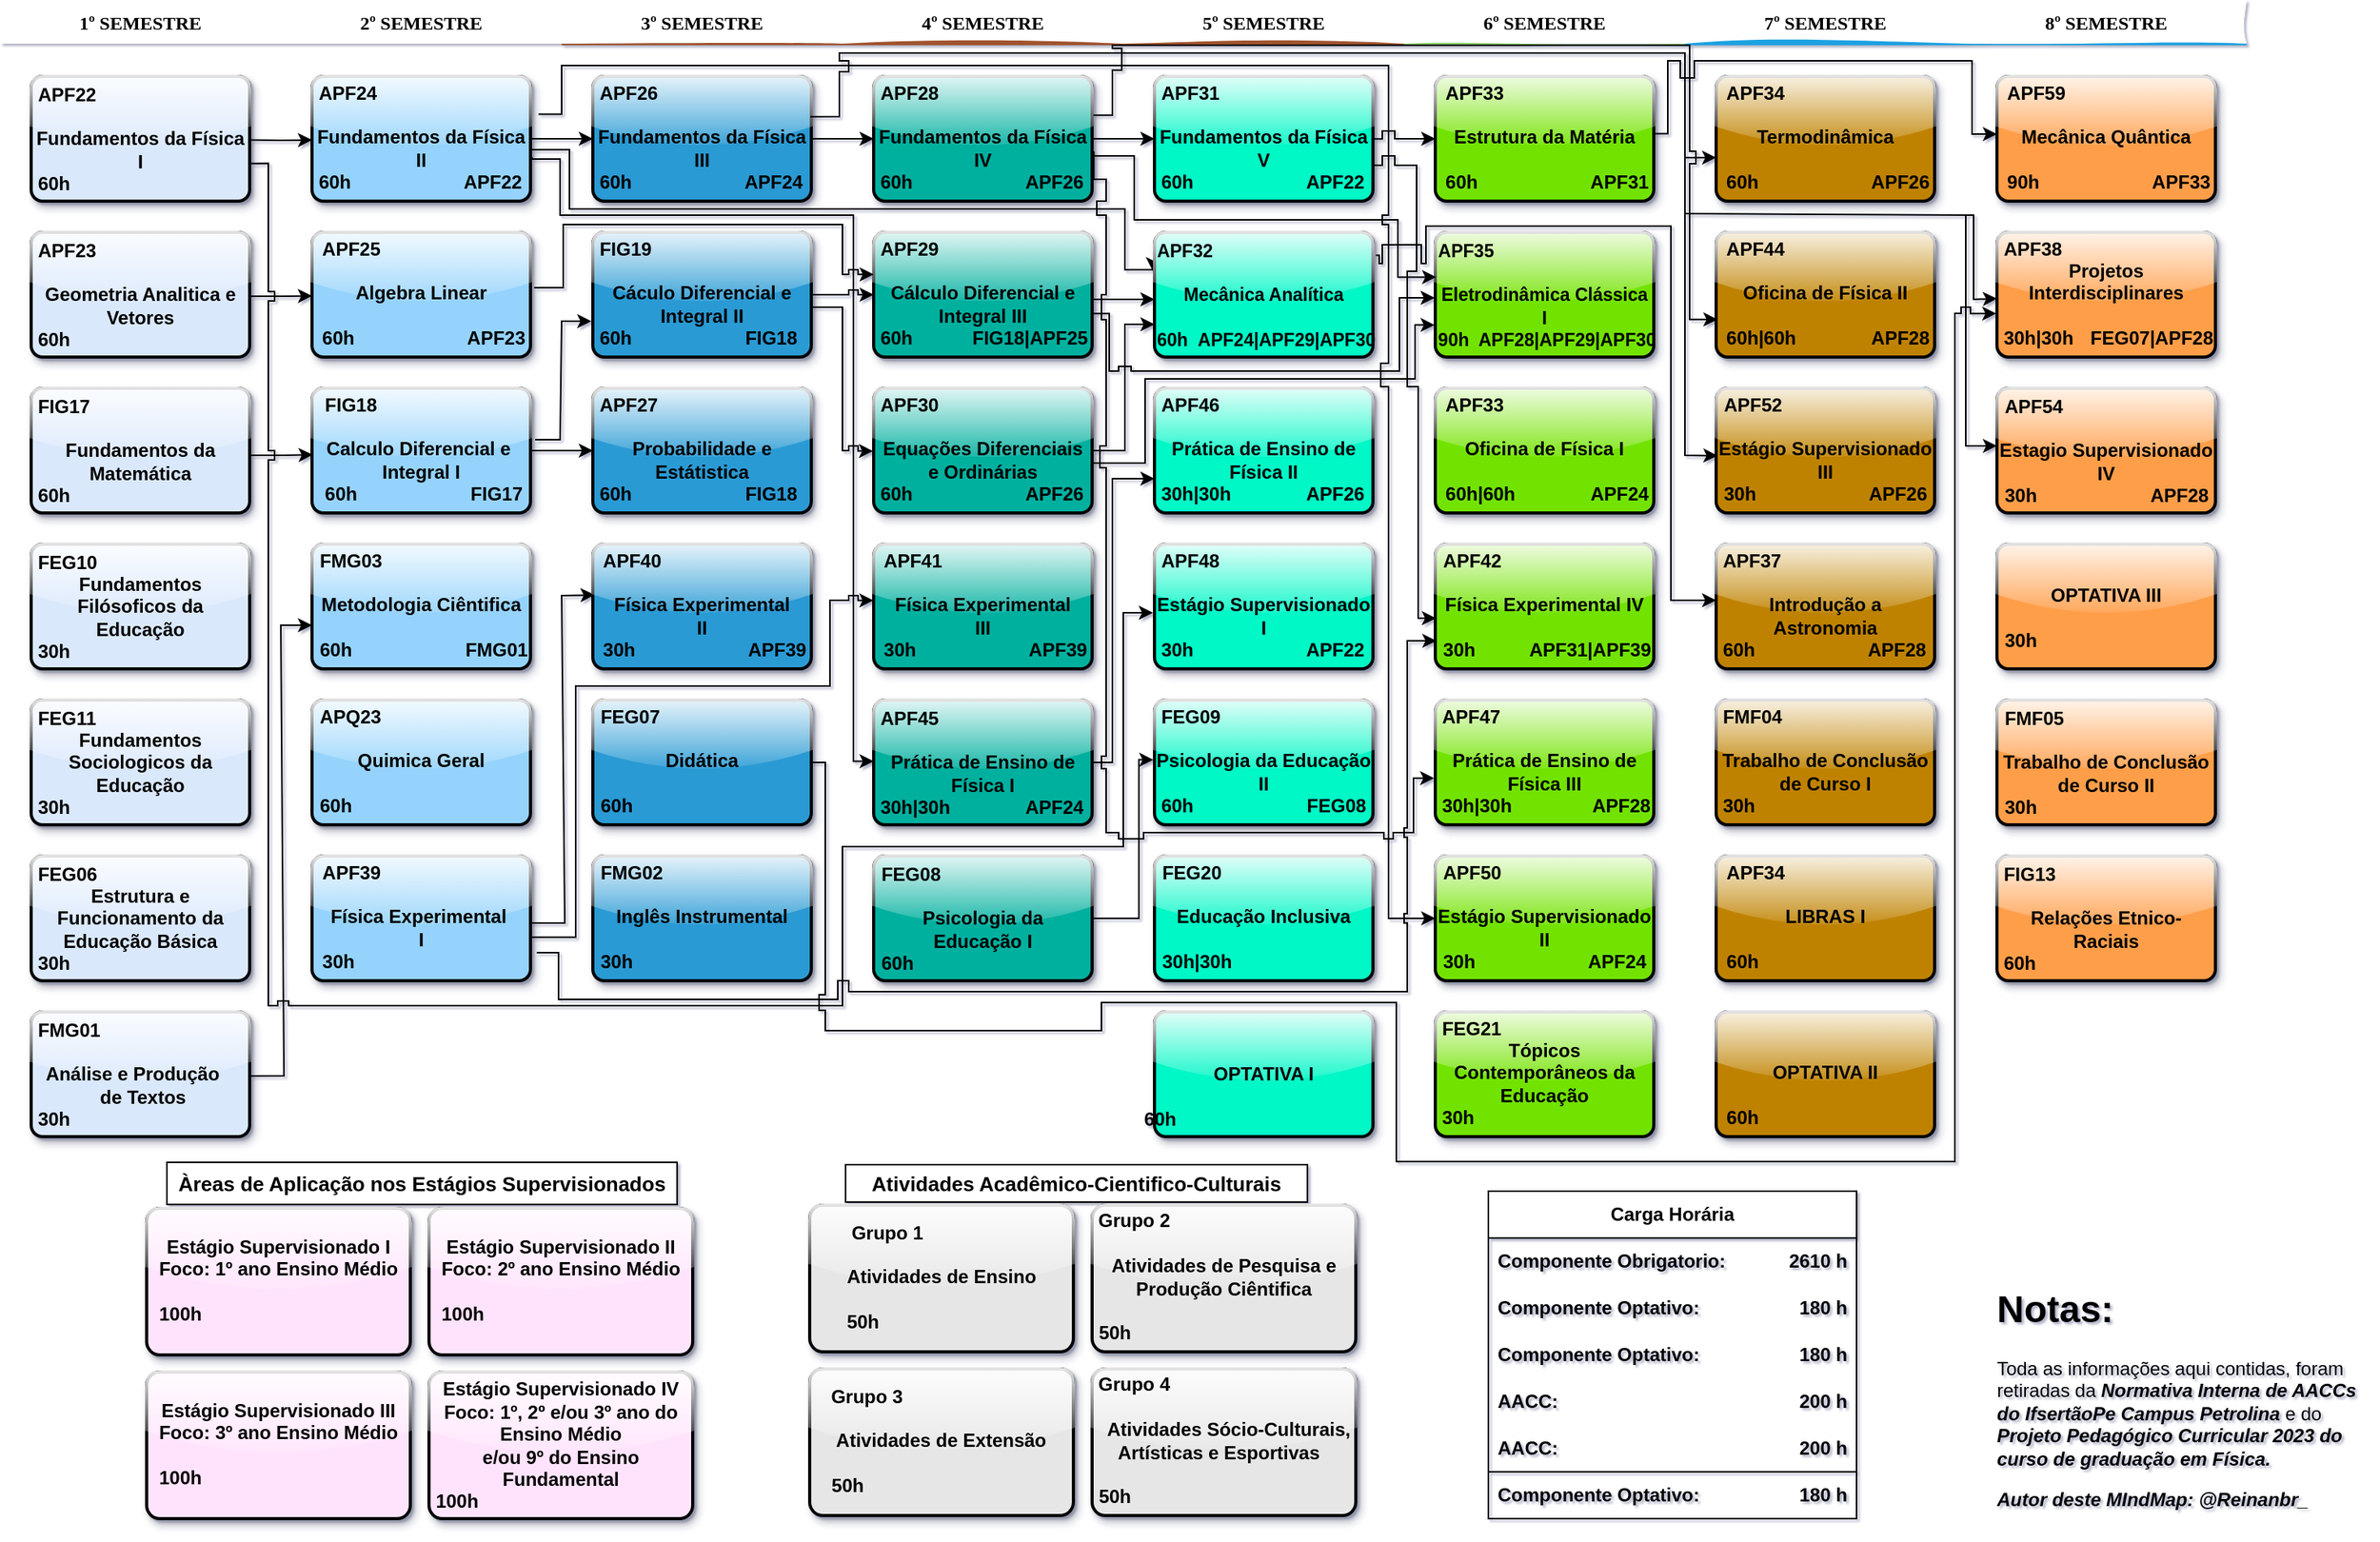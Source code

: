 <mxfile version="23.1.2" type="github">
  <diagram id="wFE0QG_FPsp0jaGvCLVb" name="Page-1">
    <mxGraphModel dx="1214" dy="645" grid="0" gridSize="10" guides="1" tooltips="1" connect="1" arrows="1" fold="1" page="1" pageScale="1" pageWidth="850" pageHeight="1100" math="0" shadow="1">
      <root>
        <mxCell id="0" />
        <mxCell id="1" parent="0" />
        <mxCell id="_5mSTuPxr-ZiKRkBDSY7-1" value="" style="swimlane;fontStyle=2;childLayout=stackLayout;horizontal=1;startSize=28;horizontalStack=1;resizeParent=1;resizeParentMax=0;resizeLast=0;collapsible=0;marginBottom=0;swimlaneFillColor=none;fontFamily=Permanent Marker;fontSize=16;points=[];verticalAlign=top;stackBorder=0;resizable=1;strokeWidth=2;sketch=1;disableMultiStroke=1;gradientColor=none;fillColor=default;glass=0;strokeColor=none;" parent="1" vertex="1">
          <mxGeometry x="155" y="112" width="1440" height="752" as="geometry" />
        </mxCell>
        <object label="1º SEMESTRE" status="New" id="_5mSTuPxr-ZiKRkBDSY7-2">
          <mxCell style="swimlane;strokeWidth=2;fontFamily=Permanent Marker;html=0;startSize=1;verticalAlign=bottom;spacingBottom=5;points=[];childLayout=stackLayout;stackBorder=20;stackSpacing=20;resizeLast=0;resizeParent=1;horizontalStack=0;collapsible=0;sketch=1;strokeColor=none;fillStyle=solid;fillColor=none;gradientColor=default;" parent="_5mSTuPxr-ZiKRkBDSY7-1" vertex="1">
            <mxGeometry y="28" width="180" height="724" as="geometry" />
          </mxCell>
        </object>
        <object label="&lt;font style=&quot;&quot; face=&quot;Helvetica&quot;&gt;&lt;br&gt;&lt;div style=&quot;text-align: left;&quot;&gt;&amp;nbsp;APF22&lt;/div&gt;&lt;div style=&quot;text-align: left;&quot;&gt;&lt;br&gt;&lt;/div&gt;Fundamentos da Física I&lt;br&gt;&lt;div style=&quot;font-size: 12px; text-align: left;&quot;&gt;&amp;nbsp;60h&lt;span style=&quot;background-color: initial; white-space: pre;&quot;&gt;&#x9;&lt;/span&gt;&lt;span style=&quot;background-color: initial; white-space: pre;&quot;&gt;&#x9;&lt;/span&gt;&lt;/div&gt;&lt;div style=&quot;font-size: 12px; text-align: left;&quot;&gt;&lt;br&gt;&lt;/div&gt;&lt;/font&gt;" placeholders="1" id="_5mSTuPxr-ZiKRkBDSY7-3">
          <mxCell style="whiteSpace=wrap;html=1;strokeWidth=2;fillColor=#dae8fc;fontStyle=1;spacingTop=0;rounded=1;arcSize=9;points=[];fontFamily=Permanent Marker;hachureGap=8;fillWeight=1;strokeColor=default;glass=1;shadow=1;" parent="_5mSTuPxr-ZiKRkBDSY7-2" vertex="1">
            <mxGeometry x="20" y="21" width="140" height="80" as="geometry" />
          </mxCell>
        </object>
        <object label="&lt;div style=&quot;text-align: left;&quot;&gt;&lt;span style=&quot;background-color: initial;&quot;&gt;&lt;font face=&quot;Helvetica&quot;&gt;&lt;br&gt;&lt;/font&gt;&lt;/span&gt;&lt;/div&gt;&lt;div style=&quot;text-align: left;&quot;&gt;&lt;span style=&quot;background-color: initial;&quot;&gt;&lt;font face=&quot;Helvetica&quot;&gt;&amp;nbsp;APF23&lt;/font&gt;&lt;/span&gt;&lt;/div&gt;&lt;div style=&quot;border-color: var(--border-color); text-align: left;&quot;&gt;&lt;font face=&quot;Helvetica&quot;&gt;&lt;br style=&quot;border-color: var(--border-color);&quot;&gt;&lt;/font&gt;&lt;/div&gt;&lt;div style=&quot;text-align: center; border-color: var(--border-color);&quot;&gt;&lt;font face=&quot;Helvetica&quot;&gt;Geometria Analitica e Vetores&lt;/font&gt;&lt;/div&gt;&lt;div style=&quot;text-align: left; border-color: var(--border-color);&quot;&gt;&lt;span style=&quot;font-family: Helvetica; background-color: initial;&quot;&gt;&amp;nbsp;60h&lt;/span&gt;&lt;span style=&quot;font-family: Helvetica; background-color: initial; white-space: pre;&quot;&gt;&amp;nbsp;&amp;nbsp;&amp;nbsp;&amp;nbsp;&lt;/span&gt;&lt;span style=&quot;font-family: Helvetica; background-color: initial; border-color: var(--border-color);&quot;&gt;&lt;span style=&quot;white-space: pre;&quot;&gt;&amp;nbsp;&amp;nbsp;&amp;nbsp;&amp;nbsp;&lt;/span&gt;&lt;/span&gt;&lt;/div&gt;&lt;div style=&quot;border-color: var(--border-color); text-align: left;&quot;&gt;&lt;br style=&quot;border-color: var(--border-color); font-family: Helvetica;&quot;&gt;&lt;/div&gt;" placeholders="1" id="zUUzP4G1sy1ztIb5Q9ei-7">
          <mxCell style="whiteSpace=wrap;html=1;strokeWidth=2;fillColor=#dae8fc;fontStyle=1;spacingTop=0;rounded=1;arcSize=9;points=[];fontFamily=Permanent Marker;hachureGap=8;fillWeight=1;strokeColor=default;glass=1;shadow=1;" parent="_5mSTuPxr-ZiKRkBDSY7-2" vertex="1">
            <mxGeometry x="20" y="121" width="140" height="80" as="geometry" />
          </mxCell>
        </object>
        <mxCell id="syIFeODyCTfg-qtfyvsN-7" value="" style="endArrow=classic;html=1;rounded=0;entryX=0.003;entryY=0.533;entryDx=0;entryDy=0;entryPerimeter=0;" parent="_5mSTuPxr-ZiKRkBDSY7-2" target="zUUzP4G1sy1ztIb5Q9ei-38" edge="1">
          <mxGeometry width="50" height="50" relative="1" as="geometry">
            <mxPoint x="160" y="264" as="sourcePoint" />
            <mxPoint x="198" y="270" as="targetPoint" />
            <Array as="points">
              <mxPoint x="182" y="264" />
            </Array>
          </mxGeometry>
        </mxCell>
        <object label="&lt;div style=&quot;text-align: left;&quot;&gt;&lt;span style=&quot;background-color: initial;&quot;&gt;&lt;font face=&quot;Helvetica&quot;&gt;&lt;br&gt;&lt;/font&gt;&lt;/span&gt;&lt;/div&gt;&lt;div style=&quot;text-align: left;&quot;&gt;&lt;span style=&quot;background-color: initial;&quot;&gt;&lt;font face=&quot;Helvetica&quot;&gt;&amp;nbsp;FIG17&lt;/font&gt;&lt;/span&gt;&lt;/div&gt;&lt;div style=&quot;border-color: var(--border-color); text-align: left;&quot;&gt;&lt;font face=&quot;Helvetica&quot;&gt;&lt;br style=&quot;border-color: var(--border-color);&quot;&gt;&lt;/font&gt;&lt;/div&gt;&lt;div style=&quot;text-align: center; border-color: var(--border-color);&quot;&gt;&lt;font face=&quot;Helvetica&quot;&gt;Fundamentos da Matemática&lt;/font&gt;&lt;/div&gt;&lt;div style=&quot;text-align: left; border-color: var(--border-color);&quot;&gt;&lt;span style=&quot;font-family: Helvetica; background-color: initial;&quot;&gt;&amp;nbsp;60h&lt;/span&gt;&lt;span style=&quot;font-family: Helvetica; background-color: initial; white-space: pre;&quot;&gt;&amp;nbsp;&amp;nbsp;&amp;nbsp;&amp;nbsp;&lt;/span&gt;&lt;span style=&quot;font-family: Helvetica; background-color: initial; border-color: var(--border-color);&quot;&gt;&lt;span style=&quot;white-space: pre;&quot;&gt;&amp;nbsp;&amp;nbsp;&amp;nbsp;&amp;nbsp;&lt;/span&gt;&lt;/span&gt;&lt;/div&gt;&lt;div style=&quot;border-color: var(--border-color); text-align: left;&quot;&gt;&lt;br style=&quot;border-color: var(--border-color); font-family: Helvetica;&quot;&gt;&lt;/div&gt;" placeholders="1" id="zUUzP4G1sy1ztIb5Q9ei-20">
          <mxCell style="whiteSpace=wrap;html=1;strokeWidth=2;fillColor=#dae8fc;fontStyle=1;spacingTop=0;rounded=1;arcSize=9;points=[];fontFamily=Permanent Marker;hachureGap=8;fillWeight=1;strokeColor=default;glass=1;shadow=1;" parent="_5mSTuPxr-ZiKRkBDSY7-2" vertex="1">
            <mxGeometry x="20" y="221" width="140" height="80" as="geometry" />
          </mxCell>
        </object>
        <object label="&lt;div style=&quot;text-align: left;&quot;&gt;&lt;span style=&quot;background-color: initial;&quot;&gt;&lt;font face=&quot;Helvetica&quot;&gt;&lt;br&gt;&lt;/font&gt;&lt;/span&gt;&lt;/div&gt;&lt;div style=&quot;text-align: left;&quot;&gt;&lt;span style=&quot;background-color: initial;&quot;&gt;&lt;font face=&quot;Helvetica&quot;&gt;&amp;nbsp;FEG10&lt;/font&gt;&lt;/span&gt;&lt;/div&gt;&lt;div style=&quot;text-align: center; border-color: var(--border-color);&quot;&gt;&lt;font face=&quot;Helvetica&quot;&gt;Fundamentos Filósoficos da Educação&lt;/font&gt;&lt;/div&gt;&lt;div style=&quot;text-align: left; border-color: var(--border-color);&quot;&gt;&lt;span style=&quot;font-family: Helvetica; background-color: initial;&quot;&gt;&amp;nbsp;30h&lt;/span&gt;&lt;span style=&quot;font-family: Helvetica; background-color: initial; white-space: pre;&quot;&gt;&amp;nbsp;&amp;nbsp;&amp;nbsp;&amp;nbsp;&lt;/span&gt;&lt;span style=&quot;font-family: Helvetica; background-color: initial; border-color: var(--border-color);&quot;&gt;&lt;span style=&quot;white-space: pre;&quot;&gt;&amp;nbsp;&amp;nbsp;&amp;nbsp;&amp;nbsp;&lt;/span&gt;&lt;/span&gt;&lt;/div&gt;&lt;div style=&quot;border-color: var(--border-color); text-align: left;&quot;&gt;&lt;br style=&quot;border-color: var(--border-color); font-family: Helvetica;&quot;&gt;&lt;/div&gt;" placeholders="1" id="zUUzP4G1sy1ztIb5Q9ei-21">
          <mxCell style="whiteSpace=wrap;html=1;strokeWidth=2;fillColor=#dae8fc;fontStyle=1;spacingTop=0;rounded=1;arcSize=9;points=[];fontFamily=Permanent Marker;hachureGap=8;fillWeight=1;strokeColor=default;glass=1;shadow=1;" parent="_5mSTuPxr-ZiKRkBDSY7-2" vertex="1">
            <mxGeometry x="20" y="321" width="140" height="80" as="geometry" />
          </mxCell>
        </object>
        <object label="&lt;div style=&quot;text-align: left;&quot;&gt;&lt;span style=&quot;background-color: initial;&quot;&gt;&lt;font face=&quot;Helvetica&quot;&gt;&lt;br&gt;&lt;/font&gt;&lt;/span&gt;&lt;/div&gt;&lt;div style=&quot;text-align: left;&quot;&gt;&lt;span style=&quot;background-color: initial;&quot;&gt;&lt;font face=&quot;Helvetica&quot;&gt;&amp;nbsp;FEG11&lt;/font&gt;&lt;/span&gt;&lt;/div&gt;&lt;div style=&quot;text-align: center; border-color: var(--border-color);&quot;&gt;&lt;font face=&quot;Helvetica&quot;&gt;Fundamentos Sociologicos da Educação&lt;/font&gt;&lt;/div&gt;&lt;div style=&quot;text-align: left; border-color: var(--border-color);&quot;&gt;&lt;span style=&quot;font-family: Helvetica; background-color: initial;&quot;&gt;&amp;nbsp;30h&lt;/span&gt;&lt;span style=&quot;font-family: Helvetica; background-color: initial; white-space: pre;&quot;&gt;&amp;nbsp;&amp;nbsp;&amp;nbsp;&amp;nbsp;&lt;/span&gt;&lt;span style=&quot;font-family: Helvetica; background-color: initial; border-color: var(--border-color);&quot;&gt;&lt;span style=&quot;white-space: pre;&quot;&gt;&amp;nbsp;&amp;nbsp;&amp;nbsp;&amp;nbsp;&lt;/span&gt;&lt;/span&gt;&lt;/div&gt;&lt;div style=&quot;border-color: var(--border-color); text-align: left;&quot;&gt;&lt;br style=&quot;border-color: var(--border-color); font-family: Helvetica;&quot;&gt;&lt;/div&gt;" placeholders="1" id="zUUzP4G1sy1ztIb5Q9ei-23">
          <mxCell style="whiteSpace=wrap;html=1;strokeWidth=2;fillColor=#dae8fc;fontStyle=1;spacingTop=0;rounded=1;arcSize=9;points=[];fontFamily=Permanent Marker;hachureGap=8;fillWeight=1;strokeColor=default;glass=1;shadow=1;" parent="_5mSTuPxr-ZiKRkBDSY7-2" vertex="1">
            <mxGeometry x="20" y="421" width="140" height="80" as="geometry" />
          </mxCell>
        </object>
        <object label="&lt;div style=&quot;text-align: left;&quot;&gt;&lt;span style=&quot;background-color: initial;&quot;&gt;&lt;font face=&quot;Helvetica&quot;&gt;&lt;br&gt;&lt;/font&gt;&lt;/span&gt;&lt;/div&gt;&lt;div style=&quot;text-align: left;&quot;&gt;&lt;span style=&quot;background-color: initial;&quot;&gt;&lt;font face=&quot;Helvetica&quot;&gt;&amp;nbsp;FEG06&lt;/font&gt;&lt;/span&gt;&lt;/div&gt;&lt;div style=&quot;text-align: center; border-color: var(--border-color);&quot;&gt;&lt;font face=&quot;Helvetica&quot;&gt;Estrutura e Funcionamento da Educação Básica&lt;/font&gt;&lt;/div&gt;&lt;div style=&quot;text-align: left; border-color: var(--border-color);&quot;&gt;&lt;span style=&quot;font-family: Helvetica; background-color: initial;&quot;&gt;&amp;nbsp;30h&lt;/span&gt;&lt;span style=&quot;font-family: Helvetica; background-color: initial; white-space: pre;&quot;&gt;&amp;nbsp;&amp;nbsp;&amp;nbsp;&amp;nbsp;&lt;/span&gt;&lt;span style=&quot;font-family: Helvetica; background-color: initial; border-color: var(--border-color);&quot;&gt;&lt;span style=&quot;white-space: pre;&quot;&gt;&amp;nbsp;&amp;nbsp;&amp;nbsp;&amp;nbsp;&lt;/span&gt;&lt;/span&gt;&lt;/div&gt;&lt;div style=&quot;border-color: var(--border-color); text-align: left;&quot;&gt;&lt;br style=&quot;border-color: var(--border-color); font-family: Helvetica;&quot;&gt;&lt;/div&gt;" placeholders="1" id="zUUzP4G1sy1ztIb5Q9ei-24">
          <mxCell style="whiteSpace=wrap;html=1;strokeWidth=2;fillColor=#dae8fc;fontStyle=1;spacingTop=0;rounded=1;arcSize=9;points=[];fontFamily=Permanent Marker;hachureGap=8;fillWeight=1;strokeColor=default;glass=1;shadow=1;" parent="_5mSTuPxr-ZiKRkBDSY7-2" vertex="1">
            <mxGeometry x="20" y="521" width="140" height="80" as="geometry" />
          </mxCell>
        </object>
        <object label="&lt;div style=&quot;text-align: left;&quot;&gt;&lt;span style=&quot;font-family: Helvetica; background-color: initial;&quot;&gt;&lt;br&gt;&lt;/span&gt;&lt;/div&gt;&lt;div style=&quot;text-align: left;&quot;&gt;&lt;span style=&quot;font-family: Helvetica; background-color: initial;&quot;&gt;&amp;nbsp;FMG01&lt;/span&gt;&lt;br&gt;&lt;/div&gt;&lt;div style=&quot;text-align: left;&quot;&gt;&lt;span style=&quot;background-color: initial;&quot;&gt;&lt;font face=&quot;Helvetica&quot;&gt;&lt;br&gt;&lt;/font&gt;&lt;/span&gt;&lt;/div&gt;&lt;div style=&quot;text-align: center; border-color: var(--border-color);&quot;&gt;&lt;font face=&quot;Helvetica&quot;&gt;Análise e Produção&amp;nbsp; &amp;nbsp; &amp;nbsp;&lt;/font&gt;&lt;span style=&quot;background-color: initial; font-family: Helvetica;&quot;&gt;de Textos&lt;/span&gt;&lt;/div&gt;&lt;div style=&quot;text-align: left; border-color: var(--border-color);&quot;&gt;&lt;span style=&quot;background-color: initial; font-family: Helvetica;&quot;&gt;&amp;nbsp;30h&lt;/span&gt;&lt;span style=&quot;text-align: left; background-color: initial; font-family: Helvetica; white-space: pre;&quot;&gt;&amp;nbsp;&amp;nbsp;&amp;nbsp;&amp;nbsp;&lt;/span&gt;&lt;span style=&quot;text-align: left; background-color: initial; font-family: Helvetica; border-color: var(--border-color);&quot;&gt;&lt;span style=&quot;white-space: pre;&quot;&gt;&amp;nbsp;&amp;nbsp;&amp;nbsp;&amp;nbsp;&lt;/span&gt;&lt;/span&gt;&lt;/div&gt;&lt;div style=&quot;border-color: var(--border-color); text-align: left;&quot;&gt;&lt;br style=&quot;border-color: var(--border-color); font-family: Helvetica;&quot;&gt;&lt;/div&gt;" placeholders="1" id="zUUzP4G1sy1ztIb5Q9ei-25">
          <mxCell style="whiteSpace=wrap;html=1;strokeWidth=2;fillColor=#dae8fc;fontStyle=1;spacingTop=0;rounded=1;arcSize=9;points=[];fontFamily=Permanent Marker;hachureGap=8;fillWeight=1;strokeColor=default;glass=1;shadow=1;" parent="_5mSTuPxr-ZiKRkBDSY7-2" vertex="1">
            <mxGeometry x="20" y="621" width="140" height="80" as="geometry" />
          </mxCell>
        </object>
        <object label="2º SEMESTRE" status="New" id="UxCQeE6TKcD0Ho9k0yVD-1">
          <mxCell style="swimlane;strokeWidth=2;fontFamily=Permanent Marker;html=0;startSize=1;verticalAlign=bottom;spacingBottom=5;points=[];childLayout=stackLayout;stackBorder=20;stackSpacing=20;resizeLast=0;resizeParent=1;horizontalStack=0;collapsible=0;strokeColor=none;fillStyle=solid;fillColor=none;swimlaneLine=0;shadow=0;rounded=0;" parent="_5mSTuPxr-ZiKRkBDSY7-1" vertex="1">
            <mxGeometry x="180" y="28" width="180" height="724" as="geometry" />
          </mxCell>
        </object>
        <object label="&lt;font style=&quot;font-size: 12px;&quot; face=&quot;Helvetica&quot;&gt;&lt;br&gt;&lt;div style=&quot;text-align: left;&quot;&gt;&amp;nbsp;APF24&lt;/div&gt;&lt;div style=&quot;text-align: left;&quot;&gt;&lt;br&gt;&lt;/div&gt;Fundamentos da Física II&lt;br&gt;&lt;div style=&quot;text-align: left; line-height: 120%;&quot;&gt;&amp;nbsp;60h&lt;span style=&quot;background-color: initial; white-space: pre;&quot;&gt;&#x9;&lt;/span&gt;&lt;span style=&quot;background-color: initial; white-space: pre;&quot;&gt;&#x9;&lt;span style=&quot;white-space: pre;font-size:5px&quot;&gt;&#x9;&lt;/span&gt;     &lt;span style=&quot;white-space: pre;&quot;&gt;&#x9;&lt;/span&gt;     APF22&lt;/span&gt;&lt;/div&gt;&lt;div style=&quot;text-align: left;&quot;&gt;&lt;br&gt;&lt;/div&gt;&lt;/font&gt;" placeholders="1" id="zUUzP4G1sy1ztIb5Q9ei-16">
          <mxCell style="whiteSpace=wrap;html=1;strokeWidth=2;fillColor=#95D3FC;fontStyle=1;spacingTop=0;rounded=1;arcSize=9;points=[];fontFamily=Permanent Marker;hachureGap=8;fillWeight=1;strokeColor=default;glass=1;shadow=1;" parent="UxCQeE6TKcD0Ho9k0yVD-1" vertex="1">
            <mxGeometry x="20" y="21" width="140" height="80" as="geometry" />
          </mxCell>
        </object>
        <object label="&lt;font style=&quot;font-size: 12px;&quot; face=&quot;Helvetica&quot;&gt;&lt;br&gt;&lt;div style=&quot;text-align: left;&quot;&gt;&amp;nbsp;APF25&lt;/div&gt;&lt;div style=&quot;text-align: left;&quot;&gt;&lt;br&gt;&lt;/div&gt;Algebra Linear&lt;br&gt;&lt;br&gt;&lt;div style=&quot;text-align: left; line-height: 120%;&quot;&gt;&amp;nbsp;60h&lt;span style=&quot;background-color: initial; white-space: pre;&quot;&gt;&#x9;&lt;/span&gt;&lt;span style=&quot;background-color: initial; white-space: pre;&quot;&gt;&#x9;&lt;span style=&quot;white-space: pre;font-size:5px&quot;&gt;&#x9;&lt;/span&gt;     &lt;span style=&quot;white-space: pre;&quot;&gt;&#x9;&lt;/span&gt;     APF2&lt;/span&gt;3&lt;/div&gt;&lt;div style=&quot;text-align: left;&quot;&gt;&lt;br&gt;&lt;/div&gt;&lt;/font&gt;" placeholders="1" id="zUUzP4G1sy1ztIb5Q9ei-19">
          <mxCell style="whiteSpace=wrap;html=1;strokeWidth=2;fillColor=#95D3FC;fontStyle=1;spacingTop=0;rounded=1;arcSize=9;points=[];fontFamily=Permanent Marker;hachureGap=8;fillWeight=1;strokeColor=default;glass=1;shadow=1;" parent="UxCQeE6TKcD0Ho9k0yVD-1" vertex="1">
            <mxGeometry x="20" y="121" width="140" height="80" as="geometry" />
          </mxCell>
        </object>
        <mxCell id="syIFeODyCTfg-qtfyvsN-4" value="" style="endArrow=classic;html=1;rounded=0;entryX=-0.007;entryY=0.713;entryDx=0;entryDy=0;entryPerimeter=0;" parent="UxCQeE6TKcD0Ho9k0yVD-1" target="syIFeODyCTfg-qtfyvsN-1" edge="1">
          <mxGeometry width="50" height="50" relative="1" as="geometry">
            <mxPoint x="163" y="254" as="sourcePoint" />
            <mxPoint x="198" y="157" as="targetPoint" />
            <Array as="points">
              <mxPoint x="179" y="254" />
              <mxPoint x="180" y="178" />
            </Array>
          </mxGeometry>
        </mxCell>
        <object label="&lt;font style=&quot;font-size: 12px;&quot; face=&quot;Helvetica&quot;&gt;&lt;br&gt;&lt;div style=&quot;text-align: left;&quot;&gt;&amp;nbsp;FIG18&lt;/div&gt;&lt;div style=&quot;text-align: left;&quot;&gt;&lt;br&gt;&lt;/div&gt;Calculo Diferencial e&amp;nbsp;&lt;br&gt;Integral&amp;nbsp;I&lt;br&gt;&lt;div style=&quot;text-align: left; line-height: 120%;&quot;&gt;&amp;nbsp;60h&lt;span style=&quot;background-color: initial; white-space: pre;&quot;&gt;&#x9;&lt;/span&gt;&lt;span style=&quot;background-color: initial; white-space: pre;&quot;&gt;&#x9;&lt;span style=&quot;white-space: pre;font-size:5px&quot;&gt;&#x9;&lt;/span&gt;     &lt;span style=&quot;white-space: pre;&quot;&gt;&#x9;&lt;/span&gt;     &lt;/span&gt;FIG17&lt;/div&gt;&lt;div style=&quot;text-align: left;&quot;&gt;&lt;br&gt;&lt;/div&gt;&lt;/font&gt;" placeholders="1" id="zUUzP4G1sy1ztIb5Q9ei-38">
          <mxCell style="whiteSpace=wrap;html=1;strokeWidth=2;fillColor=#95D3FC;fontStyle=1;spacingTop=0;rounded=1;arcSize=9;points=[];fontFamily=Permanent Marker;hachureGap=8;fillWeight=1;strokeColor=default;glass=1;shadow=1;" parent="UxCQeE6TKcD0Ho9k0yVD-1" vertex="1">
            <mxGeometry x="20" y="221" width="140" height="80" as="geometry" />
          </mxCell>
        </object>
        <object label="&lt;font style=&quot;font-size: 12px;&quot; face=&quot;Helvetica&quot;&gt;&lt;br&gt;&lt;div style=&quot;text-align: left;&quot;&gt;&amp;nbsp;FMG03&lt;/div&gt;&lt;div style=&quot;text-align: left;&quot;&gt;&lt;br&gt;&lt;/div&gt;Metodologia Ciêntifica&lt;br&gt;&lt;br&gt;&lt;div style=&quot;text-align: left; line-height: 120%;&quot;&gt;&amp;nbsp;60h&lt;span style=&quot;background-color: initial; white-space: pre;&quot;&gt;&#x9;&lt;/span&gt;&lt;span style=&quot;background-color: initial; white-space: pre;&quot;&gt;&#x9;&lt;span style=&quot;white-space: pre;font-size:5px&quot;&gt;&#x9;&lt;/span&gt;     &lt;span style=&quot;white-space: pre;&quot;&gt;&#x9;&lt;/span&gt;     &lt;/span&gt;FMG01&lt;/div&gt;&lt;div style=&quot;text-align: left;&quot;&gt;&lt;br&gt;&lt;/div&gt;&lt;/font&gt;" placeholders="1" id="zUUzP4G1sy1ztIb5Q9ei-39">
          <mxCell style="whiteSpace=wrap;html=1;strokeWidth=2;fillColor=#95D3FC;fontStyle=1;spacingTop=0;rounded=1;arcSize=9;points=[];fontFamily=Permanent Marker;hachureGap=8;fillWeight=1;strokeColor=default;glass=1;shadow=1;" parent="UxCQeE6TKcD0Ho9k0yVD-1" vertex="1">
            <mxGeometry x="20" y="321" width="140" height="80" as="geometry" />
          </mxCell>
        </object>
        <object label="&lt;font style=&quot;font-size: 12px;&quot; face=&quot;Helvetica&quot;&gt;&lt;br&gt;&lt;div style=&quot;text-align: left;&quot;&gt;&amp;nbsp;APQ23&lt;/div&gt;&lt;div style=&quot;text-align: left;&quot;&gt;&lt;br&gt;&lt;/div&gt;Quimica Geral&lt;br&gt;&lt;br&gt;&lt;div style=&quot;text-align: left; line-height: 120%;&quot;&gt;&amp;nbsp;60h&lt;span style=&quot;background-color: initial; white-space: pre;&quot;&gt;&#x9;&lt;/span&gt;&lt;span style=&quot;background-color: initial; white-space: pre;&quot;&gt;&#x9;&lt;span style=&quot;white-space: pre;font-size:5px&quot;&gt;&#x9;&lt;/span&gt;     &lt;span style=&quot;white-space: pre;&quot;&gt;&#x9;&lt;/span&gt;     &lt;/span&gt;&amp;nbsp; &amp;nbsp; &amp;nbsp; &amp;nbsp; &amp;nbsp; &amp;nbsp;&amp;nbsp;&lt;/div&gt;&lt;div style=&quot;text-align: left;&quot;&gt;&lt;br&gt;&lt;/div&gt;&lt;/font&gt;" placeholders="1" id="zUUzP4G1sy1ztIb5Q9ei-40">
          <mxCell style="whiteSpace=wrap;html=1;strokeWidth=2;fillColor=#95D3FC;fontStyle=1;spacingTop=0;rounded=1;arcSize=9;points=[];fontFamily=Permanent Marker;hachureGap=8;fillWeight=1;strokeColor=default;glass=1;shadow=1;" parent="UxCQeE6TKcD0Ho9k0yVD-1" vertex="1">
            <mxGeometry x="20" y="421" width="140" height="80" as="geometry" />
          </mxCell>
        </object>
        <mxCell id="syIFeODyCTfg-qtfyvsN-9" value="" style="endArrow=classic;html=1;rounded=0;entryX=0.008;entryY=0.407;entryDx=0;entryDy=0;entryPerimeter=0;" parent="UxCQeE6TKcD0Ho9k0yVD-1" target="syIFeODyCTfg-qtfyvsN-8" edge="1">
          <mxGeometry width="50" height="50" relative="1" as="geometry">
            <mxPoint x="160" y="564" as="sourcePoint" />
            <mxPoint x="210" y="514" as="targetPoint" />
            <Array as="points">
              <mxPoint x="182" y="564" />
              <mxPoint x="180" y="354" />
            </Array>
          </mxGeometry>
        </mxCell>
        <object label="&lt;font style=&quot;font-size: 12px;&quot; face=&quot;Helvetica&quot;&gt;&lt;br&gt;&lt;div style=&quot;text-align: left;&quot;&gt;&amp;nbsp;APF39&lt;/div&gt;&lt;div style=&quot;text-align: left;&quot;&gt;&lt;br&gt;&lt;/div&gt;Física Experimental&amp;nbsp;&lt;br&gt;I&lt;br&gt;&lt;div style=&quot;text-align: left; line-height: 120%;&quot;&gt;&amp;nbsp;30h&lt;span style=&quot;background-color: initial; white-space: pre;&quot;&gt;&#x9;&lt;/span&gt;&lt;span style=&quot;background-color: initial; white-space: pre;&quot;&gt;&#x9;&lt;span style=&quot;white-space: pre;font-size:5px&quot;&gt;&#x9;&lt;/span&gt;     &lt;span style=&quot;white-space: pre;&quot;&gt;&#x9;&lt;/span&gt;     &lt;span style=&quot;white-space: pre;&quot;&gt;&#x9;&lt;/span&gt;&lt;span style=&quot;white-space: pre;&quot;&gt;&#x9;&lt;/span&gt;&lt;/span&gt;&lt;/div&gt;&lt;div style=&quot;text-align: left;&quot;&gt;&lt;br&gt;&lt;/div&gt;&lt;/font&gt;" placeholders="1" id="zUUzP4G1sy1ztIb5Q9ei-41">
          <mxCell style="whiteSpace=wrap;html=1;strokeWidth=2;fillColor=#95D3FC;fontStyle=1;spacingTop=0;rounded=1;arcSize=9;points=[];fontFamily=Permanent Marker;hachureGap=8;fillWeight=1;strokeColor=default;glass=1;shadow=1;" parent="UxCQeE6TKcD0Ho9k0yVD-1" vertex="1">
            <mxGeometry x="20" y="521" width="140" height="80" as="geometry" />
          </mxCell>
        </object>
        <object label="3º SEMESTRE" status="New" id="UxCQeE6TKcD0Ho9k0yVD-9">
          <mxCell style="swimlane;strokeWidth=2;fontFamily=Permanent Marker;html=0;startSize=1;verticalAlign=bottom;spacingBottom=5;points=[];childLayout=stackLayout;stackBorder=20;stackSpacing=20;resizeLast=0;resizeParent=1;horizontalStack=0;collapsible=0;sketch=1;strokeColor=none;fillStyle=solid;fillColor=#A0522D;fontStyle=1" parent="_5mSTuPxr-ZiKRkBDSY7-1" vertex="1">
            <mxGeometry x="360" y="28" width="180" height="724" as="geometry" />
          </mxCell>
        </object>
        <object label="&lt;font style=&quot;font-size: 12px;&quot; face=&quot;Helvetica&quot;&gt;&lt;br&gt;&lt;div style=&quot;text-align: left;&quot;&gt;&amp;nbsp;APF26&lt;/div&gt;&lt;div style=&quot;text-align: left;&quot;&gt;&lt;br&gt;&lt;/div&gt;Fundamentos da Física III&lt;br&gt;&lt;div style=&quot;text-align: left; line-height: 120%;&quot;&gt;&amp;nbsp;60h&lt;span style=&quot;background-color: initial; white-space: pre;&quot;&gt;&#x9;&lt;/span&gt;&lt;span style=&quot;background-color: initial; white-space: pre;&quot;&gt;&#x9;&lt;span style=&quot;white-space: pre;font-size:5px&quot;&gt;&#x9;&lt;/span&gt;     &lt;span style=&quot;white-space: pre;&quot;&gt;&#x9;&lt;/span&gt;     APF2&lt;/span&gt;4&lt;/div&gt;&lt;div style=&quot;text-align: left;&quot;&gt;&lt;br&gt;&lt;/div&gt;&lt;/font&gt;" placeholders="1" id="zUUzP4G1sy1ztIb5Q9ei-44">
          <mxCell style="whiteSpace=wrap;html=1;strokeWidth=2;fillColor=#299AD4;fontStyle=1;spacingTop=0;rounded=1;arcSize=9;points=[];fontFamily=Permanent Marker;hachureGap=8;fillWeight=1;strokeColor=default;glass=1;shadow=1;" parent="UxCQeE6TKcD0Ho9k0yVD-9" vertex="1">
            <mxGeometry x="20" y="21" width="140" height="80" as="geometry" />
          </mxCell>
        </object>
        <mxCell id="syIFeODyCTfg-qtfyvsN-43" style="edgeStyle=orthogonalEdgeStyle;rounded=0;orthogonalLoop=1;jettySize=auto;html=1;" parent="UxCQeE6TKcD0Ho9k0yVD-9" edge="1">
          <mxGeometry relative="1" as="geometry">
            <mxPoint x="-20" y="68.0" as="sourcePoint" />
            <mxPoint x="379" y="146" as="targetPoint" />
            <Array as="points">
              <mxPoint x="5" y="68" />
              <mxPoint x="5" y="106" />
              <mxPoint x="361" y="106" />
              <mxPoint x="361" y="145" />
              <mxPoint x="379" y="145" />
            </Array>
          </mxGeometry>
        </mxCell>
        <object label="&lt;font style=&quot;font-size: 12px;&quot; face=&quot;Helvetica&quot;&gt;&lt;br&gt;&lt;div style=&quot;text-align: left;&quot;&gt;&amp;nbsp;FIG19&lt;/div&gt;&lt;div style=&quot;text-align: left;&quot;&gt;&lt;br&gt;&lt;/div&gt;Cáculo Diferencial e Integral II&lt;br&gt;&lt;div style=&quot;text-align: left; line-height: 120%;&quot;&gt;&amp;nbsp;60h&lt;span style=&quot;background-color: initial; white-space: pre;&quot;&gt;&#x9;&lt;/span&gt;&lt;span style=&quot;background-color: initial; white-space: pre;&quot;&gt;&#x9;&lt;span style=&quot;white-space: pre;font-size:5px&quot;&gt;&#x9;&lt;/span&gt;     &lt;span style=&quot;white-space: pre;&quot;&gt;&#x9;&lt;/span&gt;     &lt;/span&gt;FIG18&lt;/div&gt;&lt;div style=&quot;text-align: left;&quot;&gt;&lt;br&gt;&lt;/div&gt;&lt;/font&gt;" placeholders="1" id="syIFeODyCTfg-qtfyvsN-1">
          <mxCell style="whiteSpace=wrap;html=1;strokeWidth=2;fillColor=#299AD4;fontStyle=1;spacingTop=0;rounded=1;arcSize=9;points=[];fontFamily=Permanent Marker;hachureGap=8;fillWeight=1;strokeColor=default;glass=1;shadow=1;" parent="UxCQeE6TKcD0Ho9k0yVD-9" vertex="1">
            <mxGeometry x="20" y="121" width="140" height="80" as="geometry" />
          </mxCell>
        </object>
        <mxCell id="syIFeODyCTfg-qtfyvsN-35" style="edgeStyle=orthogonalEdgeStyle;rounded=0;orthogonalLoop=1;jettySize=auto;html=1;entryX=-0.003;entryY=0.504;entryDx=0;entryDy=0;entryPerimeter=0;exitX=1.003;exitY=0.604;exitDx=0;exitDy=0;exitPerimeter=0;" parent="UxCQeE6TKcD0Ho9k0yVD-9" target="syIFeODyCTfg-qtfyvsN-33" edge="1">
          <mxGeometry relative="1" as="geometry">
            <mxPoint x="160.02" y="165" as="sourcePoint" />
            <mxPoint x="200.3" y="254.44" as="targetPoint" />
            <Array as="points">
              <mxPoint x="160" y="169" />
              <mxPoint x="180" y="169" />
              <mxPoint x="180" y="261" />
              <mxPoint x="184" y="261" />
              <mxPoint x="184" y="258" />
              <mxPoint x="190" y="258" />
              <mxPoint x="190" y="261" />
            </Array>
          </mxGeometry>
        </mxCell>
        <object label="&lt;font style=&quot;font-size: 12px;&quot; face=&quot;Helvetica&quot;&gt;&lt;br&gt;&lt;div style=&quot;text-align: left;&quot;&gt;&amp;nbsp;APF27&lt;/div&gt;&lt;div style=&quot;text-align: left;&quot;&gt;&lt;br&gt;&lt;/div&gt;Probabilidade e Estátistica&lt;br&gt;&lt;div style=&quot;text-align: left; line-height: 120%;&quot;&gt;&amp;nbsp;60h&lt;span style=&quot;background-color: initial; white-space: pre;&quot;&gt;&#x9;&lt;/span&gt;&lt;span style=&quot;background-color: initial; white-space: pre;&quot;&gt;&#x9;&lt;span style=&quot;white-space: pre;font-size:5px&quot;&gt;&#x9;&lt;/span&gt;     &lt;span style=&quot;white-space: pre;&quot;&gt;&#x9;&lt;/span&gt;     &lt;/span&gt;FIG18&lt;/div&gt;&lt;div style=&quot;text-align: left;&quot;&gt;&lt;br&gt;&lt;/div&gt;&lt;/font&gt;" placeholders="1" id="syIFeODyCTfg-qtfyvsN-5">
          <mxCell style="whiteSpace=wrap;html=1;strokeWidth=2;fillColor=#299AD4;fontStyle=1;spacingTop=0;rounded=1;arcSize=9;points=[];fontFamily=Permanent Marker;hachureGap=8;fillWeight=1;strokeColor=default;glass=1;shadow=1;" parent="UxCQeE6TKcD0Ho9k0yVD-9" vertex="1">
            <mxGeometry x="20" y="221" width="140" height="80" as="geometry" />
          </mxCell>
        </object>
        <object label="&lt;font style=&quot;font-size: 12px;&quot; face=&quot;Helvetica&quot;&gt;&lt;br&gt;&lt;div style=&quot;text-align: left;&quot;&gt;&amp;nbsp;APF40&lt;/div&gt;&lt;div style=&quot;text-align: left;&quot;&gt;&lt;br&gt;&lt;/div&gt;Física Experimental&lt;br&gt;II&lt;br&gt;&lt;div style=&quot;text-align: left; line-height: 120%;&quot;&gt;&amp;nbsp;30h&lt;span style=&quot;background-color: initial; white-space: pre;&quot;&gt;&#x9;&lt;/span&gt;&lt;span style=&quot;background-color: initial; white-space: pre;&quot;&gt;&#x9;&lt;span style=&quot;white-space: pre;font-size:5px&quot;&gt;&#x9;&lt;/span&gt;     &lt;span style=&quot;white-space: pre;&quot;&gt;&#x9;&lt;/span&gt;     &lt;/span&gt;APF39&lt;/div&gt;&lt;div style=&quot;text-align: left;&quot;&gt;&lt;br&gt;&lt;/div&gt;&lt;/font&gt;" placeholders="1" id="syIFeODyCTfg-qtfyvsN-8">
          <mxCell style="whiteSpace=wrap;html=1;strokeWidth=2;fillColor=#299AD4;fontStyle=1;spacingTop=0;rounded=1;arcSize=9;points=[];fontFamily=Permanent Marker;hachureGap=8;fillWeight=1;strokeColor=default;glass=1;shadow=1;" parent="UxCQeE6TKcD0Ho9k0yVD-9" vertex="1">
            <mxGeometry x="20" y="321" width="140" height="80" as="geometry" />
          </mxCell>
        </object>
        <object label="&lt;font style=&quot;font-size: 12px;&quot; face=&quot;Helvetica&quot;&gt;&lt;br&gt;&lt;div style=&quot;text-align: left;&quot;&gt;&amp;nbsp;FEG07&lt;/div&gt;&lt;div style=&quot;text-align: left;&quot;&gt;&lt;br&gt;&lt;/div&gt;Didática&lt;br&gt;&lt;br&gt;&lt;div style=&quot;text-align: left; line-height: 120%;&quot;&gt;&amp;nbsp;60h&lt;span style=&quot;background-color: initial; white-space: pre;&quot;&gt;&#x9;&lt;/span&gt;&lt;span style=&quot;background-color: initial; white-space: pre;&quot;&gt;&#x9;&lt;span style=&quot;white-space: pre;font-size:5px&quot;&gt;&#x9;&lt;/span&gt;     &lt;span style=&quot;white-space: pre;&quot;&gt;&#x9;&lt;/span&gt;     &lt;/span&gt;&amp;nbsp; &amp;nbsp; &amp;nbsp; &amp;nbsp; &amp;nbsp; &amp;nbsp;&amp;nbsp;&lt;/div&gt;&lt;div style=&quot;text-align: left; line-height: 120%;&quot;&gt;&lt;br&gt;&lt;/div&gt;&lt;/font&gt;" placeholders="1" id="syIFeODyCTfg-qtfyvsN-11">
          <mxCell style="whiteSpace=wrap;html=1;strokeWidth=2;fillColor=#299AD4;fontStyle=1;spacingTop=0;rounded=1;arcSize=9;points=[];fontFamily=Permanent Marker;hachureGap=8;fillWeight=1;strokeColor=default;glass=1;shadow=1;" parent="UxCQeE6TKcD0Ho9k0yVD-9" vertex="1">
            <mxGeometry x="20" y="421" width="140" height="80" as="geometry" />
          </mxCell>
        </object>
        <object label="&lt;font style=&quot;font-size: 12px;&quot; face=&quot;Helvetica&quot;&gt;&lt;br&gt;&lt;div style=&quot;text-align: left;&quot;&gt;&amp;nbsp;FMG02&lt;/div&gt;&lt;div style=&quot;text-align: left;&quot;&gt;&lt;br&gt;&lt;/div&gt;Inglês Instrumental&lt;br&gt;&lt;br&gt;&lt;div style=&quot;text-align: left; line-height: 120%;&quot;&gt;&amp;nbsp;30h&lt;span style=&quot;background-color: initial; white-space: pre;&quot;&gt;&#x9;&lt;/span&gt;&lt;span style=&quot;background-color: initial; white-space: pre;&quot;&gt;&#x9;&lt;span style=&quot;white-space: pre;font-size:5px&quot;&gt;&#x9;&lt;/span&gt;     &lt;span style=&quot;white-space: pre;&quot;&gt;&#x9;&lt;/span&gt;     &lt;/span&gt;&amp;nbsp; &amp;nbsp; &amp;nbsp; &amp;nbsp; &amp;nbsp; &amp;nbsp;&amp;nbsp;&lt;/div&gt;&lt;div style=&quot;text-align: left;&quot;&gt;&lt;br&gt;&lt;/div&gt;&lt;/font&gt;" placeholders="1" id="syIFeODyCTfg-qtfyvsN-12">
          <mxCell style="whiteSpace=wrap;html=1;strokeWidth=2;fillColor=#299AD4;fontStyle=1;spacingTop=0;rounded=1;arcSize=9;points=[];fontFamily=Permanent Marker;hachureGap=8;fillWeight=1;strokeColor=default;glass=1;shadow=1;" parent="UxCQeE6TKcD0Ho9k0yVD-9" vertex="1">
            <mxGeometry x="20" y="521" width="140" height="80" as="geometry" />
          </mxCell>
        </object>
        <object label="4º SEMESTRE" status="New" id="UxCQeE6TKcD0Ho9k0yVD-5">
          <mxCell style="swimlane;strokeWidth=2;fontFamily=Permanent Marker;html=0;startSize=1;verticalAlign=bottom;spacingBottom=5;points=[];childLayout=stackLayout;stackBorder=20;stackSpacing=20;resizeLast=0;resizeParent=1;horizontalStack=0;collapsible=0;sketch=1;strokeColor=none;fillStyle=solid;fillColor=#A0522D;" parent="_5mSTuPxr-ZiKRkBDSY7-1" vertex="1">
            <mxGeometry x="540" y="28" width="180" height="724" as="geometry" />
          </mxCell>
        </object>
        <object label="&lt;font style=&quot;font-size: 12px;&quot; face=&quot;Helvetica&quot;&gt;&lt;br&gt;&lt;div style=&quot;text-align: left;&quot;&gt;&amp;nbsp;APF28&lt;/div&gt;&lt;div style=&quot;text-align: left;&quot;&gt;&lt;br&gt;&lt;/div&gt;Fundamentos da Física IV&lt;br&gt;&lt;div style=&quot;text-align: left; line-height: 120%;&quot;&gt;&amp;nbsp;60h&lt;span style=&quot;background-color: initial; white-space: pre;&quot;&gt;&#x9;&lt;/span&gt;&lt;span style=&quot;background-color: initial; white-space: pre;&quot;&gt;&#x9;&lt;span style=&quot;white-space: pre;font-size:5px&quot;&gt;&#x9;&lt;/span&gt;     &lt;span style=&quot;white-space: pre;&quot;&gt;&#x9;&lt;/span&gt;     APF2&lt;/span&gt;6&lt;/div&gt;&lt;div style=&quot;text-align: left;&quot;&gt;&lt;br&gt;&lt;/div&gt;&lt;/font&gt;" placeholders="1" id="zUUzP4G1sy1ztIb5Q9ei-46">
          <mxCell style="whiteSpace=wrap;html=1;strokeWidth=2;fillColor=#03B09F;fontStyle=1;spacingTop=0;rounded=1;arcSize=9;points=[];fontFamily=Permanent Marker;hachureGap=8;fillWeight=1;strokeColor=default;glass=1;shadow=1;" parent="UxCQeE6TKcD0Ho9k0yVD-5" vertex="1">
            <mxGeometry x="20" y="21" width="140" height="80" as="geometry" />
          </mxCell>
        </object>
        <object label="&lt;font style=&quot;font-size: 12px;&quot; face=&quot;Helvetica&quot;&gt;&lt;br&gt;&lt;div style=&quot;text-align: left;&quot;&gt;&amp;nbsp;APF29&lt;/div&gt;&lt;div style=&quot;text-align: left;&quot;&gt;&lt;br&gt;&lt;/div&gt;Cálculo Diferencial e Integral III&lt;br&gt;&lt;div style=&quot;text-align: left; line-height: 120%;&quot;&gt;&amp;nbsp;60h&lt;span style=&quot;background-color: initial; white-space: pre;&quot;&gt;&#x9;&lt;/span&gt;&lt;span style=&quot;background-color: initial; white-space: pre;&quot;&gt;&#x9;&lt;span style=&quot;white-space: pre;font-size:5px&quot;&gt;&#x9;&lt;/span&gt;  &lt;/span&gt;FIG18|APF25&lt;/div&gt;&lt;div style=&quot;text-align: left;&quot;&gt;&lt;br&gt;&lt;/div&gt;&lt;/font&gt;" placeholders="1" id="syIFeODyCTfg-qtfyvsN-18">
          <mxCell style="whiteSpace=wrap;html=1;strokeWidth=2;fillColor=#03B09F;fontStyle=1;spacingTop=0;rounded=1;arcSize=9;points=[];fontFamily=Permanent Marker;hachureGap=8;fillWeight=1;strokeColor=default;glass=1;shadow=1;" parent="UxCQeE6TKcD0Ho9k0yVD-5" vertex="1">
            <mxGeometry x="20" y="121" width="140" height="80" as="geometry" />
          </mxCell>
        </object>
        <object label="&lt;font style=&quot;font-size: 12px;&quot; face=&quot;Helvetica&quot;&gt;&lt;br&gt;&lt;div style=&quot;text-align: left;&quot;&gt;&amp;nbsp;APF30&lt;/div&gt;&lt;div style=&quot;text-align: left;&quot;&gt;&lt;br&gt;&lt;/div&gt;Equações Diferenciais e Ordinárias&lt;br&gt;&lt;div style=&quot;text-align: left; line-height: 120%;&quot;&gt;&amp;nbsp;60h&lt;span style=&quot;background-color: initial; white-space: pre;&quot;&gt;&#x9;&lt;/span&gt;&lt;span style=&quot;background-color: initial; white-space: pre;&quot;&gt;&#x9;&lt;span style=&quot;white-space: pre;font-size:5px&quot;&gt;&#x9;&lt;/span&gt;     &lt;span style=&quot;white-space: pre;&quot;&gt;&#x9;&lt;/span&gt;     APF2&lt;/span&gt;6&lt;/div&gt;&lt;div style=&quot;text-align: left;&quot;&gt;&lt;br&gt;&lt;/div&gt;&lt;/font&gt;" placeholders="1" id="syIFeODyCTfg-qtfyvsN-33">
          <mxCell style="whiteSpace=wrap;html=1;strokeWidth=2;fillColor=#03B09F;fontStyle=1;spacingTop=0;rounded=1;arcSize=9;points=[];fontFamily=Permanent Marker;hachureGap=8;fillWeight=1;strokeColor=default;glass=1;shadow=1;" parent="UxCQeE6TKcD0Ho9k0yVD-5" vertex="1">
            <mxGeometry x="20" y="221" width="140" height="80" as="geometry" />
          </mxCell>
        </object>
        <object label="&lt;font style=&quot;font-size: 12px;&quot; face=&quot;Helvetica&quot;&gt;&lt;br&gt;&lt;div style=&quot;text-align: left;&quot;&gt;&amp;nbsp;APF41&lt;/div&gt;&lt;div style=&quot;text-align: left;&quot;&gt;&lt;br&gt;&lt;/div&gt;Física Experimental&lt;br&gt;III&lt;br&gt;&lt;div style=&quot;text-align: left; line-height: 120%;&quot;&gt;&amp;nbsp;30h&lt;span style=&quot;background-color: initial; white-space: pre;&quot;&gt;&#x9;&lt;/span&gt;&lt;span style=&quot;background-color: initial; white-space: pre;&quot;&gt;&#x9;&lt;span style=&quot;white-space: pre;font-size:5px&quot;&gt;&#x9;&lt;/span&gt;     &lt;span style=&quot;white-space: pre;&quot;&gt;&#x9;&lt;/span&gt;     APF&lt;/span&gt;39&lt;/div&gt;&lt;div style=&quot;text-align: left;&quot;&gt;&lt;br&gt;&lt;/div&gt;&lt;/font&gt;" placeholders="1" id="syIFeODyCTfg-qtfyvsN-36">
          <mxCell style="whiteSpace=wrap;html=1;strokeWidth=2;fillColor=#03B09F;fontStyle=1;spacingTop=0;rounded=1;arcSize=9;points=[];fontFamily=Permanent Marker;hachureGap=8;fillWeight=1;strokeColor=default;glass=1;shadow=1;" parent="UxCQeE6TKcD0Ho9k0yVD-5" vertex="1">
            <mxGeometry x="20" y="321" width="140" height="80" as="geometry" />
          </mxCell>
        </object>
        <object label="&lt;font style=&quot;font-size: 12px;&quot; face=&quot;Helvetica&quot;&gt;&lt;br&gt;&lt;div style=&quot;text-align: left;&quot;&gt;&amp;nbsp;APF45&lt;/div&gt;&lt;div style=&quot;text-align: left;&quot;&gt;&lt;br&gt;&lt;/div&gt;Prática de Ensino de Física I&lt;br&gt;&lt;div style=&quot;text-align: left; line-height: 120%;&quot;&gt;&amp;nbsp;30h|30h&lt;span style=&quot;background-color: initial; white-space: pre;&quot;&gt; &lt;span style=&quot;white-space: pre;&quot;&gt;&#x9;&lt;/span&gt; &lt;/span&gt;&amp;nbsp; &amp;nbsp; &amp;nbsp; &amp;nbsp; &amp;nbsp; &amp;nbsp; APF24&lt;/div&gt;&lt;div style=&quot;text-align: left; line-height: 120%;&quot;&gt;&lt;br&gt;&lt;/div&gt;&lt;/font&gt;" placeholders="1" id="syIFeODyCTfg-qtfyvsN-38">
          <mxCell style="whiteSpace=wrap;html=1;strokeWidth=2;fillColor=#03B09F;fontStyle=1;spacingTop=0;rounded=1;arcSize=9;points=[];fontFamily=Permanent Marker;hachureGap=8;fillWeight=1;strokeColor=default;glass=1;shadow=1;" parent="UxCQeE6TKcD0Ho9k0yVD-5" vertex="1">
            <mxGeometry x="20" y="421" width="140" height="80" as="geometry" />
          </mxCell>
        </object>
        <object label="&lt;font style=&quot;font-size: 12px;&quot; face=&quot;Helvetica&quot;&gt;&lt;br&gt;&lt;div style=&quot;text-align: left;&quot;&gt;&amp;nbsp;FEG08&amp;nbsp;&lt;/div&gt;&lt;div style=&quot;text-align: left;&quot;&gt;&lt;br&gt;&lt;/div&gt;Psicologia da &lt;br&gt;Educação I&lt;br&gt;&lt;div style=&quot;text-align: left; line-height: 120%;&quot;&gt;&amp;nbsp;60h&lt;span style=&quot;background-color: initial; white-space: pre;&quot;&gt; &lt;span style=&quot;white-space: pre;&quot;&gt;&#x9;&lt;/span&gt; &lt;/span&gt;&amp;nbsp; &amp;nbsp; &amp;nbsp; &amp;nbsp; &amp;nbsp; &amp;nbsp; &amp;nbsp; &amp;nbsp;&amp;nbsp;&lt;span style=&quot;white-space: pre;&quot;&gt;&#x9;&lt;/span&gt;&amp;nbsp;&lt;/div&gt;&lt;div style=&quot;text-align: left; line-height: 120%;&quot;&gt;&lt;br&gt;&lt;/div&gt;&lt;/font&gt;" placeholders="1" id="syIFeODyCTfg-qtfyvsN-41">
          <mxCell style="whiteSpace=wrap;html=1;strokeWidth=2;fillColor=#03B09F;fontStyle=1;spacingTop=0;rounded=1;arcSize=9;points=[];fontFamily=Permanent Marker;hachureGap=8;fillWeight=1;strokeColor=default;glass=1;shadow=1;" parent="UxCQeE6TKcD0Ho9k0yVD-5" vertex="1">
            <mxGeometry x="20" y="521" width="140" height="80" as="geometry" />
          </mxCell>
        </object>
        <object label="5º SEMESTRE" status="New" id="zUUzP4G1sy1ztIb5Q9ei-34">
          <mxCell style="swimlane;strokeWidth=2;fontFamily=Permanent Marker;html=0;startSize=1;verticalAlign=bottom;spacingBottom=5;points=[];childLayout=stackLayout;stackBorder=20;stackSpacing=20;resizeLast=0;resizeParent=1;horizontalStack=0;collapsible=0;sketch=1;strokeColor=none;fillStyle=solid;fillColor=#A0522D;" parent="_5mSTuPxr-ZiKRkBDSY7-1" vertex="1">
            <mxGeometry x="720" y="28" width="180" height="724" as="geometry" />
          </mxCell>
        </object>
        <object label="&lt;font style=&quot;font-size: 12px;&quot; face=&quot;Helvetica&quot;&gt;&lt;br&gt;&lt;div style=&quot;text-align: left;&quot;&gt;&amp;nbsp;APF31&lt;/div&gt;&lt;div style=&quot;text-align: left;&quot;&gt;&lt;br&gt;&lt;/div&gt;Fundamentos da Física V&lt;br&gt;&lt;div style=&quot;text-align: left; line-height: 120%;&quot;&gt;&amp;nbsp;60h&lt;span style=&quot;background-color: initial; white-space: pre;&quot;&gt;&#x9;&lt;/span&gt;&lt;span style=&quot;background-color: initial; white-space: pre;&quot;&gt;&#x9;&lt;span style=&quot;white-space: pre;font-size:5px&quot;&gt;&#x9;&lt;/span&gt;     &lt;span style=&quot;white-space: pre;&quot;&gt;&#x9;&lt;/span&gt;     APF22&lt;/span&gt;&lt;/div&gt;&lt;div style=&quot;text-align: left;&quot;&gt;&lt;br&gt;&lt;/div&gt;&lt;/font&gt;" placeholders="1" id="zUUzP4G1sy1ztIb5Q9ei-47">
          <mxCell style="whiteSpace=wrap;html=1;strokeWidth=2;fillColor=#02F7C6;fontStyle=1;spacingTop=0;rounded=1;arcSize=9;points=[];fontFamily=Permanent Marker;hachureGap=8;fillWeight=1;strokeColor=default;glass=1;shadow=1;" parent="zUUzP4G1sy1ztIb5Q9ei-34" vertex="1">
            <mxGeometry x="20" y="21" width="140" height="80" as="geometry" />
          </mxCell>
        </object>
        <object label="&lt;font style=&quot;font-size: 11.5px;&quot; face=&quot;Helvetica&quot;&gt;&lt;br&gt;&lt;div style=&quot;text-align: left;&quot;&gt;&amp;nbsp;APF32&lt;/div&gt;&lt;div style=&quot;text-align: left;&quot;&gt;&lt;br&gt;&lt;/div&gt;Mecânica Analítica&lt;br&gt;&lt;br&gt;&lt;div style=&quot;text-align: left; line-height: 120%;&quot;&gt;&amp;nbsp;60h&amp;nbsp;&amp;nbsp;&lt;span style=&quot;background-color: initial; white-space: pre;&quot;&gt;APF2&lt;/span&gt;4|APF29|APF30&lt;/div&gt;&lt;div style=&quot;text-align: left;&quot;&gt;&lt;br&gt;&lt;/div&gt;&lt;/font&gt;" placeholders="1" id="syIFeODyCTfg-qtfyvsN-42">
          <mxCell style="whiteSpace=wrap;html=1;strokeWidth=2;fillColor=#02F7C6;fontStyle=1;spacingTop=0;rounded=1;arcSize=9;points=[];fontFamily=Permanent Marker;hachureGap=8;fillWeight=1;strokeColor=default;glass=1;shadow=1;" parent="zUUzP4G1sy1ztIb5Q9ei-34" vertex="1">
            <mxGeometry x="20" y="121" width="140" height="80" as="geometry" />
          </mxCell>
        </object>
        <object label="&lt;font style=&quot;font-size: 12px;&quot; face=&quot;Helvetica&quot;&gt;&lt;br&gt;&lt;div style=&quot;text-align: left;&quot;&gt;&amp;nbsp;APF46&lt;/div&gt;&lt;div style=&quot;text-align: left;&quot;&gt;&lt;br&gt;&lt;/div&gt;Prática de Ensino de Física II&lt;br&gt;&lt;div style=&quot;text-align: left; line-height: 120%;&quot;&gt;&amp;nbsp;30h|30h&amp;nbsp;&lt;span style=&quot;background-color: initial; white-space: pre;&quot;&gt;&lt;span style=&quot;white-space: pre;font-size:5px&quot;&gt;&#x9;&lt;/span&gt;     &lt;span style=&quot;white-space: pre;&quot;&gt;&#x9;&lt;/span&gt;     APF26&lt;/span&gt;&lt;/div&gt;&lt;div style=&quot;text-align: left;&quot;&gt;&lt;br&gt;&lt;/div&gt;&lt;/font&gt;" placeholders="1" id="syIFeODyCTfg-qtfyvsN-48">
          <mxCell style="whiteSpace=wrap;html=1;strokeWidth=2;fillColor=#02F7C6;fontStyle=1;spacingTop=0;rounded=1;arcSize=9;points=[];fontFamily=Permanent Marker;hachureGap=8;fillWeight=1;strokeColor=default;glass=1;shadow=1;" parent="zUUzP4G1sy1ztIb5Q9ei-34" vertex="1">
            <mxGeometry x="20" y="221" width="140" height="80" as="geometry" />
          </mxCell>
        </object>
        <object label="&lt;font style=&quot;font-size: 12px;&quot; face=&quot;Helvetica&quot;&gt;&lt;br&gt;&lt;div style=&quot;text-align: left;&quot;&gt;&amp;nbsp;APF48&lt;/div&gt;&lt;div style=&quot;text-align: left;&quot;&gt;&lt;br&gt;&lt;/div&gt;Estágio Supervisionado I&lt;br&gt;&lt;div style=&quot;text-align: left; line-height: 120%;&quot;&gt;&amp;nbsp;30h&amp;nbsp; &amp;nbsp;&amp;nbsp;&lt;span style=&quot;background-color: initial; white-space: pre;&quot;&gt;&lt;span style=&quot;white-space: pre;font-size:5px&quot;&gt;&#x9;&lt;/span&gt;     &lt;span style=&quot;white-space: pre;&quot;&gt;&#x9;&lt;/span&gt;     APF22&lt;/span&gt;&lt;/div&gt;&lt;div style=&quot;text-align: left;&quot;&gt;&lt;br&gt;&lt;/div&gt;&lt;/font&gt;" placeholders="1" id="syIFeODyCTfg-qtfyvsN-50">
          <mxCell style="whiteSpace=wrap;html=1;strokeWidth=2;fillColor=#02F7C6;fontStyle=1;spacingTop=0;rounded=1;arcSize=9;points=[];fontFamily=Permanent Marker;hachureGap=8;fillWeight=1;strokeColor=default;glass=1;shadow=1;" parent="zUUzP4G1sy1ztIb5Q9ei-34" vertex="1">
            <mxGeometry x="20" y="321" width="140" height="80" as="geometry" />
          </mxCell>
        </object>
        <object label="&lt;font style=&quot;font-size: 12px;&quot; face=&quot;Helvetica&quot;&gt;&lt;br&gt;&lt;div style=&quot;text-align: left;&quot;&gt;&amp;nbsp;FEG09&lt;/div&gt;&lt;div style=&quot;text-align: left;&quot;&gt;&lt;br&gt;&lt;/div&gt;Psicologia da Educação II&lt;br&gt;&lt;div style=&quot;text-align: left; line-height: 120%;&quot;&gt;&amp;nbsp;60h&amp;nbsp; &amp;nbsp;&amp;nbsp;&lt;span style=&quot;background-color: initial; white-space: pre;&quot;&gt;&lt;span style=&quot;white-space: pre;font-size:5px&quot;&gt;&#x9;&lt;/span&gt;     &lt;span style=&quot;white-space: pre;&quot;&gt;&#x9;&lt;/span&gt;     FEG08&lt;/span&gt;&lt;/div&gt;&lt;div style=&quot;text-align: left;&quot;&gt;&lt;br&gt;&lt;/div&gt;&lt;/font&gt;" placeholders="1" id="syIFeODyCTfg-qtfyvsN-58">
          <mxCell style="whiteSpace=wrap;html=1;strokeWidth=2;fillColor=#02F7C6;fontStyle=1;spacingTop=0;rounded=1;arcSize=9;points=[];fontFamily=Permanent Marker;hachureGap=8;fillWeight=1;strokeColor=default;glass=1;shadow=1;" parent="zUUzP4G1sy1ztIb5Q9ei-34" vertex="1">
            <mxGeometry x="20" y="421" width="140" height="80" as="geometry" />
          </mxCell>
        </object>
        <object label="&lt;font style=&quot;font-size: 12px;&quot; face=&quot;Helvetica&quot;&gt;&lt;br&gt;&lt;div style=&quot;text-align: left;&quot;&gt;&amp;nbsp;FEG20&lt;/div&gt;&lt;div style=&quot;text-align: left;&quot;&gt;&lt;br&gt;&lt;/div&gt;Educação Inclusiva&lt;br&gt;&lt;br&gt;&lt;div style=&quot;text-align: left; line-height: 120%;&quot;&gt;&amp;nbsp;30h|30h&amp;nbsp; &amp;nbsp;&amp;nbsp;&lt;span style=&quot;background-color: initial; white-space: pre;&quot;&gt;&lt;span style=&quot;white-space: pre;font-size:5px&quot;&gt;&#x9;&lt;/span&gt;                  &lt;span style=&quot;white-space: pre;&quot;&gt;&#x9;&lt;/span&gt; &lt;/span&gt;&lt;/div&gt;&lt;div style=&quot;text-align: left;&quot;&gt;&lt;br&gt;&lt;/div&gt;&lt;/font&gt;" placeholders="1" id="syIFeODyCTfg-qtfyvsN-60">
          <mxCell style="whiteSpace=wrap;html=1;strokeWidth=2;fillColor=#02F7C6;fontStyle=1;spacingTop=0;rounded=1;arcSize=9;points=[];fontFamily=Permanent Marker;hachureGap=8;fillWeight=1;strokeColor=default;glass=1;shadow=1;" parent="zUUzP4G1sy1ztIb5Q9ei-34" vertex="1">
            <mxGeometry x="20" y="521" width="140" height="80" as="geometry" />
          </mxCell>
        </object>
        <object label="&lt;font style=&quot;font-size: 12px;&quot; face=&quot;Helvetica&quot;&gt;&lt;br&gt;&lt;div style=&quot;text-align: left;&quot;&gt;&amp;nbsp;&lt;/div&gt;&lt;div style=&quot;text-align: left;&quot;&gt;&lt;br&gt;&lt;/div&gt;OPTATIVA I&lt;br&gt;&lt;/font&gt;&lt;span style=&quot;text-align: left; background-color: initial; font-family: Helvetica;&quot;&gt;&lt;br&gt;&amp;nbsp;60h&lt;span style=&quot;white-space: pre;&quot;&gt;&#x9;&lt;/span&gt;&lt;span style=&quot;white-space: pre;&quot;&gt;&#x9;&lt;/span&gt;&lt;span style=&quot;white-space: pre;&quot;&gt;&#x9;&lt;/span&gt;&lt;span style=&quot;white-space: pre;&quot;&gt;&#x9;&lt;/span&gt;&lt;span style=&quot;white-space: pre;&quot;&gt;&#x9;&lt;/span&gt;&amp;nbsp;&lt;span style=&quot;white-space: pre;&quot;&gt;&#x9;&lt;/span&gt;&lt;br&gt;&lt;span style=&quot;white-space: pre;&quot;&gt;&#x9;&lt;/span&gt;&lt;/span&gt;&lt;span style=&quot;text-align: left; background-color: initial; font-family: Helvetica; white-space: pre;&quot;&gt;                &#x9; &lt;br&gt;&lt;/span&gt;" placeholders="1" id="syIFeODyCTfg-qtfyvsN-61">
          <mxCell style="whiteSpace=wrap;html=1;strokeWidth=2;fillColor=#02F7C6;fontStyle=1;spacingTop=0;rounded=1;arcSize=9;points=[];fontFamily=Permanent Marker;hachureGap=8;fillWeight=1;strokeColor=default;glass=1;shadow=1;" parent="zUUzP4G1sy1ztIb5Q9ei-34" vertex="1">
            <mxGeometry x="20" y="621" width="140" height="80" as="geometry" />
          </mxCell>
        </object>
        <object label="6º SEMESTRE" status="In progress" id="_5mSTuPxr-ZiKRkBDSY7-6">
          <mxCell style="swimlane;strokeWidth=2;fontFamily=Permanent Marker;html=0;startSize=1;verticalAlign=bottom;spacingBottom=5;points=[];childLayout=stackLayout;stackBorder=20;stackSpacing=20;resizeLast=0;resizeParent=1;horizontalStack=0;collapsible=0;sketch=1;strokeColor=none;fillStyle=solid;fillColor=#8DD16B;" parent="_5mSTuPxr-ZiKRkBDSY7-1" vertex="1">
            <mxGeometry x="900" y="28" width="180" height="724" as="geometry" />
          </mxCell>
        </object>
        <object label="&lt;font style=&quot;font-size: 12px;&quot; face=&quot;Helvetica&quot;&gt;&lt;br&gt;&lt;div style=&quot;text-align: left;&quot;&gt;&amp;nbsp;APF33&lt;/div&gt;&lt;div style=&quot;text-align: left;&quot;&gt;&lt;br&gt;&lt;/div&gt;Estrutura da Matéria&lt;br&gt;&lt;br&gt;&lt;div style=&quot;text-align: left; line-height: 120%;&quot;&gt;&amp;nbsp;60h&lt;span style=&quot;background-color: initial; white-space: pre;&quot;&gt;&#x9;&lt;/span&gt;&lt;span style=&quot;background-color: initial; white-space: pre;&quot;&gt;&#x9;&lt;span style=&quot;white-space: pre;font-size:5px&quot;&gt;&#x9;&lt;/span&gt;     &lt;span style=&quot;white-space: pre;&quot;&gt;&#x9;&lt;/span&gt;     APF&lt;/span&gt;31&lt;/div&gt;&lt;div style=&quot;text-align: left;&quot;&gt;&lt;br&gt;&lt;/div&gt;&lt;/font&gt;" placeholders="1" id="zUUzP4G1sy1ztIb5Q9ei-53">
          <mxCell style="whiteSpace=wrap;html=1;strokeWidth=2;fillColor=#72E300;fontStyle=1;spacingTop=0;rounded=1;arcSize=9;points=[];fontFamily=Permanent Marker;hachureGap=8;fillWeight=1;strokeColor=default;glass=1;shadow=1;gradientColor=none;fillStyle=solid;" parent="_5mSTuPxr-ZiKRkBDSY7-6" vertex="1">
            <mxGeometry x="20" y="21" width="140" height="80" as="geometry" />
          </mxCell>
        </object>
        <object label="&lt;font style=&quot;font-size: 11.5px;&quot; face=&quot;Helvetica&quot;&gt;&lt;br&gt;&lt;div style=&quot;text-align: left;&quot;&gt;&amp;nbsp;APF35&lt;/div&gt;&lt;div style=&quot;text-align: left;&quot;&gt;&lt;br&gt;&lt;/div&gt;Eletrodinâmica Clássica &lt;br&gt;I&lt;br&gt;&lt;div style=&quot;text-align: left; line-height: 120%;&quot;&gt;&amp;nbsp;90h&lt;span style=&quot;background-color: initial; white-space: pre;&quot;&gt;  APF28|APF29|APF30&lt;/span&gt;&lt;/div&gt;&lt;div style=&quot;text-align: left;&quot;&gt;&lt;br&gt;&lt;/div&gt;&lt;/font&gt;" placeholders="1" id="syIFeODyCTfg-qtfyvsN-63">
          <mxCell style="whiteSpace=wrap;html=1;strokeWidth=2;fillColor=#72E300;fontStyle=1;spacingTop=0;rounded=1;arcSize=9;points=[];fontFamily=Permanent Marker;hachureGap=8;fillWeight=1;strokeColor=default;glass=1;shadow=1;gradientColor=none;fillStyle=solid;" parent="_5mSTuPxr-ZiKRkBDSY7-6" vertex="1">
            <mxGeometry x="20" y="121" width="140" height="80" as="geometry" />
          </mxCell>
        </object>
        <object label="&lt;font style=&quot;font-size: 12px;&quot; face=&quot;Helvetica&quot;&gt;&lt;br&gt;&lt;div style=&quot;text-align: left;&quot;&gt;&amp;nbsp;APF33&lt;/div&gt;&lt;div style=&quot;text-align: left;&quot;&gt;&lt;br&gt;&lt;/div&gt;Oficina de Física I&lt;br&gt;&lt;br&gt;&lt;div style=&quot;text-align: left; line-height: 120%;&quot;&gt;&amp;nbsp;60h|60h&lt;span style=&quot;background-color: initial; white-space: pre;&quot;&gt;&lt;span style=&quot;white-space: pre;font-size:5px&quot;&gt;&#x9;&lt;/span&gt;     &lt;span style=&quot;white-space: pre;&quot;&gt;&#x9;&lt;/span&gt;     APF24&lt;/span&gt;&lt;/div&gt;&lt;div style=&quot;text-align: left;&quot;&gt;&lt;br&gt;&lt;/div&gt;&lt;/font&gt;" placeholders="1" id="syIFeODyCTfg-qtfyvsN-73">
          <mxCell style="whiteSpace=wrap;html=1;strokeWidth=2;fillColor=#72E300;fontStyle=1;spacingTop=0;rounded=1;arcSize=9;points=[];fontFamily=Permanent Marker;hachureGap=8;fillWeight=1;strokeColor=default;glass=1;shadow=1;gradientColor=none;fillStyle=solid;" parent="_5mSTuPxr-ZiKRkBDSY7-6" vertex="1">
            <mxGeometry x="20" y="221" width="140" height="80" as="geometry" />
          </mxCell>
        </object>
        <object label="&lt;font style=&quot;font-size: 12px;&quot; face=&quot;Helvetica&quot;&gt;&lt;br&gt;&lt;div style=&quot;text-align: left;&quot;&gt;&amp;nbsp;APF42&lt;/div&gt;&lt;div style=&quot;text-align: left;&quot;&gt;&lt;br&gt;&lt;/div&gt;Física Experimental IV&lt;br&gt;&lt;br&gt;&lt;div style=&quot;text-align: left; line-height: 120%;&quot;&gt;&amp;nbsp;30h&lt;span style=&quot;background-color: initial; white-space: pre;&quot;&gt;&#x9;&lt;/span&gt;&lt;span style=&quot;background-color: initial; white-space: pre;&quot;&gt;&#x9;&lt;span style=&quot;white-space: pre;font-size:5px&quot;&gt;&#x9;&lt;/span&gt; &lt;/span&gt;APF31|&lt;span style=&quot;background-color: initial; white-space: pre;&quot;&gt;APF39&lt;/span&gt;&lt;/div&gt;&lt;div style=&quot;text-align: left;&quot;&gt;&lt;br&gt;&lt;/div&gt;&lt;/font&gt;" placeholders="1" id="syIFeODyCTfg-qtfyvsN-74">
          <mxCell style="whiteSpace=wrap;html=1;strokeWidth=2;fillColor=#72E300;fontStyle=1;spacingTop=0;rounded=1;arcSize=9;points=[];fontFamily=Permanent Marker;hachureGap=8;fillWeight=1;strokeColor=default;glass=1;shadow=1;gradientColor=none;fillStyle=solid;" parent="_5mSTuPxr-ZiKRkBDSY7-6" vertex="1">
            <mxGeometry x="20" y="321" width="140" height="80" as="geometry" />
          </mxCell>
        </object>
        <object label="&lt;font style=&quot;font-size: 12px;&quot; face=&quot;Helvetica&quot;&gt;&lt;br&gt;&lt;div style=&quot;text-align: left;&quot;&gt;&amp;nbsp;APF47&lt;/div&gt;&lt;div style=&quot;text-align: left;&quot;&gt;&lt;br&gt;&lt;/div&gt;Prática de Ensino de Física III&lt;br&gt;&lt;div style=&quot;text-align: left; line-height: 120%;&quot;&gt;&amp;nbsp;30h|30h&lt;span style=&quot;background-color: initial; white-space: pre;&quot;&gt;&#x9;&lt;/span&gt;&lt;span style=&quot;background-color: initial; white-space: pre;&quot;&gt;&lt;span style=&quot;white-space: pre;font-size:5px&quot;&gt;&#x9;&lt;/span&gt;     &lt;span style=&quot;white-space: pre;&quot;&gt;&#x9;&lt;/span&gt;      APF28&lt;/span&gt;&lt;/div&gt;&lt;div style=&quot;text-align: left;&quot;&gt;&lt;br&gt;&lt;/div&gt;&lt;/font&gt;" placeholders="1" id="syIFeODyCTfg-qtfyvsN-75">
          <mxCell style="whiteSpace=wrap;html=1;strokeWidth=2;fillColor=#72E300;fontStyle=1;spacingTop=0;rounded=1;arcSize=9;points=[];fontFamily=Permanent Marker;hachureGap=8;fillWeight=1;strokeColor=default;glass=1;shadow=1;gradientColor=none;fillStyle=solid;" parent="_5mSTuPxr-ZiKRkBDSY7-6" vertex="1">
            <mxGeometry x="20" y="421" width="140" height="80" as="geometry" />
          </mxCell>
        </object>
        <object label="&lt;font style=&quot;font-size: 12px;&quot; face=&quot;Helvetica&quot;&gt;&lt;br&gt;&lt;div style=&quot;text-align: left;&quot;&gt;&amp;nbsp;APF50&lt;/div&gt;&lt;div style=&quot;text-align: left;&quot;&gt;&lt;br&gt;&lt;/div&gt;Estágio Supervisionado&lt;br&gt;II&lt;br&gt;&lt;div style=&quot;text-align: left; line-height: 120%;&quot;&gt;&amp;nbsp;30h&lt;span style=&quot;background-color: initial; white-space: pre;&quot;&gt;&#x9;&lt;/span&gt;&lt;span style=&quot;background-color: initial; white-space: pre;&quot;&gt;&#x9;&lt;span style=&quot;white-space: pre;font-size:5px&quot;&gt;&#x9;&lt;/span&gt;     &lt;span style=&quot;white-space: pre;&quot;&gt;&#x9;&lt;/span&gt;     APF&lt;/span&gt;24&lt;/div&gt;&lt;div style=&quot;text-align: left;&quot;&gt;&lt;br&gt;&lt;/div&gt;&lt;/font&gt;" placeholders="1" id="syIFeODyCTfg-qtfyvsN-76">
          <mxCell style="whiteSpace=wrap;html=1;strokeWidth=2;fillColor=#72E300;fontStyle=1;spacingTop=0;rounded=1;arcSize=9;points=[];fontFamily=Permanent Marker;hachureGap=8;fillWeight=1;strokeColor=default;glass=1;shadow=1;gradientColor=none;fillStyle=solid;" parent="_5mSTuPxr-ZiKRkBDSY7-6" vertex="1">
            <mxGeometry x="20" y="521" width="140" height="80" as="geometry" />
          </mxCell>
        </object>
        <object label="&lt;font style=&quot;font-size: 12px;&quot; face=&quot;Helvetica&quot;&gt;&lt;br&gt;&lt;div style=&quot;text-align: left;&quot;&gt;&amp;nbsp;FEG21&lt;/div&gt;Tópicos Contemporâneos da Educação&lt;br&gt;&lt;div style=&quot;text-align: left; line-height: 120%;&quot;&gt;&amp;nbsp;30h&lt;span style=&quot;background-color: initial; white-space: pre;&quot;&gt;&#x9;&lt;/span&gt;&lt;span style=&quot;background-color: initial; white-space: pre;&quot;&gt;&#x9;&lt;span style=&quot;white-space: pre;font-size:5px&quot;&gt;&#x9;&lt;/span&gt;     &lt;span style=&quot;white-space: pre;&quot;&gt;&#x9;&lt;/span&gt;     &lt;span style=&quot;white-space: pre;&quot;&gt;&#x9;&lt;/span&gt;&lt;span style=&quot;white-space: pre;&quot;&gt;&#x9;&lt;/span&gt;&lt;/span&gt;&lt;/div&gt;&lt;div style=&quot;text-align: left;&quot;&gt;&lt;br&gt;&lt;/div&gt;&lt;/font&gt;" placeholders="1" id="syIFeODyCTfg-qtfyvsN-72">
          <mxCell style="whiteSpace=wrap;html=1;strokeWidth=2;fillColor=#72E300;fontStyle=1;spacingTop=0;rounded=1;arcSize=9;points=[];fontFamily=Permanent Marker;hachureGap=8;fillWeight=1;strokeColor=default;glass=1;shadow=1;gradientColor=none;fillStyle=solid;" parent="_5mSTuPxr-ZiKRkBDSY7-6" vertex="1">
            <mxGeometry x="20" y="621" width="140" height="80" as="geometry" />
          </mxCell>
        </object>
        <mxCell id="zUUzP4G1sy1ztIb5Q9ei-6" value="" style="endArrow=classic;html=1;rounded=0;exitX=0.995;exitY=0.509;exitDx=0;exitDy=0;exitPerimeter=0;" parent="_5mSTuPxr-ZiKRkBDSY7-1" source="_5mSTuPxr-ZiKRkBDSY7-3" edge="1">
          <mxGeometry width="50" height="50" relative="1" as="geometry">
            <mxPoint x="220" y="170" as="sourcePoint" />
            <mxPoint x="200" y="89.778" as="targetPoint" />
            <Array as="points">
              <mxPoint x="180" y="90" />
            </Array>
          </mxGeometry>
        </mxCell>
        <mxCell id="zUUzP4G1sy1ztIb5Q9ei-9" value="" style="endArrow=classic;html=1;rounded=0;" parent="_5mSTuPxr-ZiKRkBDSY7-1" edge="1">
          <mxGeometry width="50" height="50" relative="1" as="geometry">
            <mxPoint x="160" y="190" as="sourcePoint" />
            <mxPoint x="200" y="189.778" as="targetPoint" />
            <Array as="points">
              <mxPoint x="180" y="190" />
            </Array>
          </mxGeometry>
        </mxCell>
        <mxCell id="zUUzP4G1sy1ztIb5Q9ei-43" value="" style="endArrow=classic;html=1;rounded=0;exitX=1.006;exitY=0.514;exitDx=0;exitDy=0;exitPerimeter=0;entryX=0;entryY=0.65;entryDx=0;entryDy=0;entryPerimeter=0;" parent="_5mSTuPxr-ZiKRkBDSY7-1" source="zUUzP4G1sy1ztIb5Q9ei-25" target="zUUzP4G1sy1ztIb5Q9ei-39" edge="1">
          <mxGeometry width="50" height="50" relative="1" as="geometry">
            <mxPoint x="406" y="465" as="sourcePoint" />
            <mxPoint x="456" y="415" as="targetPoint" />
            <Array as="points">
              <mxPoint x="182" y="690" />
              <mxPoint x="180" y="401" />
            </Array>
          </mxGeometry>
        </mxCell>
        <object label="7º SEMESTRE" status="Completed" id="_5mSTuPxr-ZiKRkBDSY7-9">
          <mxCell style="swimlane;strokeWidth=2;fontFamily=Permanent Marker;html=0;startSize=1;verticalAlign=bottom;spacingBottom=5;points=[];childLayout=stackLayout;stackBorder=20;stackSpacing=20;resizeLast=0;resizeParent=1;horizontalStack=0;collapsible=0;sketch=1;strokeColor=none;fillStyle=solid;fillColor=#1BA1E2;" parent="_5mSTuPxr-ZiKRkBDSY7-1" vertex="1">
            <mxGeometry x="1080" y="28" width="180" height="724" as="geometry" />
          </mxCell>
        </object>
        <object label="&lt;font style=&quot;font-size: 12px;&quot; face=&quot;Helvetica&quot;&gt;&lt;br&gt;&lt;div style=&quot;text-align: left;&quot;&gt;&amp;nbsp;APF34&lt;/div&gt;&lt;div style=&quot;text-align: left;&quot;&gt;&lt;br&gt;&lt;/div&gt;Termodinâmica&lt;br&gt;&lt;br&gt;&lt;div style=&quot;text-align: left; line-height: 120%;&quot;&gt;&amp;nbsp;60h&lt;span style=&quot;background-color: initial; white-space: pre;&quot;&gt;&#x9;&lt;/span&gt;&lt;span style=&quot;background-color: initial; white-space: pre;&quot;&gt;&#x9;&lt;span style=&quot;white-space: pre;font-size:5px&quot;&gt;&#x9;&lt;/span&gt;     &lt;span style=&quot;white-space: pre;&quot;&gt;&#x9;&lt;/span&gt;     APF2&lt;/span&gt;6&lt;/div&gt;&lt;div style=&quot;text-align: left;&quot;&gt;&lt;br&gt;&lt;/div&gt;&lt;/font&gt;" placeholders="1" id="zUUzP4G1sy1ztIb5Q9ei-54">
          <mxCell style="whiteSpace=wrap;html=1;strokeWidth=2;fillColor=#BF8200;fontStyle=1;spacingTop=0;rounded=1;arcSize=9;points=[];fontFamily=Permanent Marker;hachureGap=8;fillWeight=1;strokeColor=#000000;glass=1;shadow=1;fontColor=#000000;fillStyle=solid;" parent="_5mSTuPxr-ZiKRkBDSY7-9" vertex="1">
            <mxGeometry x="20" y="21" width="140" height="80" as="geometry" />
          </mxCell>
        </object>
        <object label="&lt;font style=&quot;font-size: 12px;&quot; face=&quot;Helvetica&quot;&gt;&lt;br&gt;&lt;div style=&quot;text-align: left;&quot;&gt;&amp;nbsp;APF44&lt;/div&gt;&lt;div style=&quot;text-align: left;&quot;&gt;&lt;br&gt;&lt;/div&gt;Oficina de Física II&lt;br&gt;&lt;br&gt;&lt;div style=&quot;text-align: left; line-height: 120%;&quot;&gt;&amp;nbsp;60h|60h&lt;span style=&quot;background-color: initial; white-space: pre;&quot;&gt;&#x9;&lt;/span&gt;&lt;span style=&quot;background-color: initial; white-space: pre;&quot;&gt;&lt;span style=&quot;white-space: pre;font-size:5px&quot;&gt;&#x9;&lt;/span&gt;     &lt;span style=&quot;white-space: pre;&quot;&gt;&#x9;&lt;/span&gt;     APF2&lt;/span&gt;8&lt;/div&gt;&lt;div style=&quot;text-align: left;&quot;&gt;&lt;br&gt;&lt;/div&gt;&lt;/font&gt;" placeholders="1" id="syIFeODyCTfg-qtfyvsN-84">
          <mxCell style="whiteSpace=wrap;html=1;strokeWidth=2;fillColor=#BF8200;fontStyle=1;spacingTop=0;rounded=1;arcSize=9;points=[];fontFamily=Permanent Marker;hachureGap=8;fillWeight=1;strokeColor=#000000;glass=1;shadow=1;fontColor=#000000;fillStyle=solid;" parent="_5mSTuPxr-ZiKRkBDSY7-9" vertex="1">
            <mxGeometry x="20" y="121" width="140" height="80" as="geometry" />
          </mxCell>
        </object>
        <mxCell id="syIFeODyCTfg-qtfyvsN-87" value="" style="endArrow=classic;html=1;rounded=0;entryX=0.006;entryY=0.541;entryDx=0;entryDy=0;entryPerimeter=0;" parent="_5mSTuPxr-ZiKRkBDSY7-9" target="syIFeODyCTfg-qtfyvsN-86" edge="1">
          <mxGeometry width="50" height="50" relative="1" as="geometry">
            <mxPoint y="73" as="sourcePoint" />
            <mxPoint x="54" y="209" as="targetPoint" />
            <Array as="points">
              <mxPoint y="221" />
              <mxPoint y="264" />
            </Array>
          </mxGeometry>
        </mxCell>
        <object label="&lt;font style=&quot;font-size: 12px;&quot; face=&quot;Helvetica&quot;&gt;&lt;br&gt;&lt;div style=&quot;text-align: left;&quot;&gt;&amp;nbsp;APF52&lt;/div&gt;&lt;div style=&quot;text-align: left;&quot;&gt;&lt;br&gt;&lt;/div&gt;Estágio Supervisionado&lt;br&gt;III&lt;br&gt;&lt;div style=&quot;text-align: left; line-height: 120%;&quot;&gt;&amp;nbsp;30h&lt;span style=&quot;background-color: initial; white-space: pre;&quot;&gt;&#x9;&lt;/span&gt;&lt;span style=&quot;background-color: initial; white-space: pre;&quot;&gt;&#x9;&lt;span style=&quot;white-space: pre;font-size:5px&quot;&gt;&#x9;&lt;/span&gt;     &lt;span style=&quot;white-space: pre;&quot;&gt;&#x9;&lt;/span&gt;     APF2&lt;/span&gt;6&lt;/div&gt;&lt;div style=&quot;text-align: left;&quot;&gt;&lt;br&gt;&lt;/div&gt;&lt;/font&gt;" placeholders="1" id="syIFeODyCTfg-qtfyvsN-86">
          <mxCell style="whiteSpace=wrap;html=1;strokeWidth=2;fillColor=#BF8200;fontStyle=1;spacingTop=0;rounded=1;arcSize=9;points=[];fontFamily=Permanent Marker;hachureGap=8;fillWeight=1;strokeColor=#000000;glass=1;shadow=1;fontColor=#000000;fillStyle=solid;" parent="_5mSTuPxr-ZiKRkBDSY7-9" vertex="1">
            <mxGeometry x="20" y="221" width="140" height="80" as="geometry" />
          </mxCell>
        </object>
        <object label="&lt;font style=&quot;font-size: 12px;&quot; face=&quot;Helvetica&quot;&gt;&lt;br&gt;&lt;div style=&quot;text-align: left;&quot;&gt;&amp;nbsp;APF37&lt;/div&gt;&lt;div style=&quot;text-align: left;&quot;&gt;&lt;br&gt;&lt;/div&gt;Introdução a Astronomia&lt;br&gt;&lt;div style=&quot;text-align: left; line-height: 120%;&quot;&gt;&amp;nbsp;60h&lt;span style=&quot;background-color: initial; white-space: pre;&quot;&gt;&#x9;&lt;/span&gt;&lt;span style=&quot;background-color: initial; white-space: pre;&quot;&gt;&#x9;&lt;span style=&quot;white-space: pre;font-size:5px&quot;&gt;&#x9;&lt;/span&gt;     &lt;span style=&quot;white-space: pre;&quot;&gt;&#x9;&lt;/span&gt;     APF2&lt;/span&gt;8&lt;/div&gt;&lt;div style=&quot;text-align: left;&quot;&gt;&lt;br&gt;&lt;/div&gt;&lt;/font&gt;" placeholders="1" id="syIFeODyCTfg-qtfyvsN-89">
          <mxCell style="whiteSpace=wrap;html=1;strokeWidth=2;fillColor=#BF8200;fontStyle=1;spacingTop=0;rounded=1;arcSize=9;points=[];fontFamily=Permanent Marker;hachureGap=8;fillWeight=1;strokeColor=#000000;glass=1;shadow=1;fontColor=#000000;fillStyle=solid;" parent="_5mSTuPxr-ZiKRkBDSY7-9" vertex="1">
            <mxGeometry x="20" y="321" width="140" height="80" as="geometry" />
          </mxCell>
        </object>
        <object label="&lt;font style=&quot;font-size: 12px;&quot; face=&quot;Helvetica&quot;&gt;&lt;br&gt;&lt;div style=&quot;text-align: left;&quot;&gt;&amp;nbsp;FMF04&lt;/div&gt;&lt;div style=&quot;text-align: left;&quot;&gt;&lt;br&gt;&lt;/div&gt;Trabalho de Conclusão de Curso I&lt;br&gt;&lt;div style=&quot;text-align: left; line-height: 120%;&quot;&gt;&amp;nbsp;30h&lt;span style=&quot;background-color: initial; white-space: pre;&quot;&gt;&#x9;&lt;/span&gt;&lt;span style=&quot;background-color: initial; white-space: pre;&quot;&gt;&#x9;&lt;span style=&quot;white-space: pre;font-size:5px&quot;&gt;&#x9;&lt;/span&gt;     &lt;span style=&quot;white-space: pre;&quot;&gt;&#x9;&lt;/span&gt;     &lt;/span&gt;&lt;/div&gt;&lt;div style=&quot;text-align: left;&quot;&gt;&lt;br&gt;&lt;/div&gt;&lt;/font&gt;" placeholders="1" id="syIFeODyCTfg-qtfyvsN-91">
          <mxCell style="whiteSpace=wrap;html=1;strokeWidth=2;fillColor=#BF8200;fontStyle=1;spacingTop=0;rounded=1;arcSize=9;points=[];fontFamily=Permanent Marker;hachureGap=8;fillWeight=1;strokeColor=#000000;glass=1;shadow=1;fontColor=#000000;fillStyle=solid;" parent="_5mSTuPxr-ZiKRkBDSY7-9" vertex="1">
            <mxGeometry x="20" y="421" width="140" height="80" as="geometry" />
          </mxCell>
        </object>
        <object label="&lt;font style=&quot;font-size: 12px;&quot; face=&quot;Helvetica&quot;&gt;&lt;br&gt;&lt;div style=&quot;text-align: left;&quot;&gt;&amp;nbsp;APF34&lt;/div&gt;&lt;div style=&quot;text-align: left;&quot;&gt;&lt;br&gt;&lt;/div&gt;LIBRAS I&lt;br&gt;&lt;br&gt;&lt;div style=&quot;text-align: left; line-height: 120%;&quot;&gt;&amp;nbsp;60h&lt;span style=&quot;background-color: initial; white-space: pre;&quot;&gt;&#x9;&lt;/span&gt;&lt;span style=&quot;background-color: initial; white-space: pre;&quot;&gt;&#x9;&lt;span style=&quot;white-space: pre;font-size:5px&quot;&gt;&#x9;&lt;/span&gt;     &lt;span style=&quot;white-space: pre;&quot;&gt;&#x9;&lt;/span&gt;     &lt;span style=&quot;white-space: pre;&quot;&gt;&#x9;&lt;/span&gt;&lt;span style=&quot;white-space: pre;&quot;&gt;&#x9;&lt;/span&gt;&lt;/span&gt;&lt;/div&gt;&lt;div style=&quot;text-align: left;&quot;&gt;&lt;br&gt;&lt;/div&gt;&lt;/font&gt;" placeholders="1" id="syIFeODyCTfg-qtfyvsN-92">
          <mxCell style="whiteSpace=wrap;html=1;strokeWidth=2;fillColor=#BF8200;fontStyle=1;spacingTop=0;rounded=1;arcSize=9;points=[];fontFamily=Permanent Marker;hachureGap=8;fillWeight=1;strokeColor=#000000;glass=1;shadow=1;fontColor=#000000;fillStyle=solid;" parent="_5mSTuPxr-ZiKRkBDSY7-9" vertex="1">
            <mxGeometry x="20" y="521" width="140" height="80" as="geometry" />
          </mxCell>
        </object>
        <object label="&lt;font style=&quot;font-size: 12px;&quot; face=&quot;Helvetica&quot;&gt;&lt;br&gt;&lt;div style=&quot;text-align: left;&quot;&gt;&amp;nbsp;&lt;/div&gt;&lt;div style=&quot;text-align: left;&quot;&gt;&lt;br&gt;&lt;/div&gt;OPTATIVA II&lt;br&gt;&lt;br&gt;&lt;div style=&quot;text-align: left; line-height: 120%;&quot;&gt;&amp;nbsp;60h&lt;span style=&quot;background-color: initial; white-space: pre;&quot;&gt;&#x9;&lt;/span&gt;&lt;span style=&quot;background-color: initial; white-space: pre;&quot;&gt;&#x9;&lt;span style=&quot;white-space: pre;font-size:5px&quot;&gt;&#x9;&lt;/span&gt;     &lt;span style=&quot;white-space: pre;&quot;&gt;&#x9;&lt;/span&gt;     &lt;span style=&quot;white-space: pre;&quot;&gt;&#x9;&lt;/span&gt;&lt;span style=&quot;white-space: pre;&quot;&gt;&#x9;&lt;/span&gt;&lt;/span&gt;&lt;/div&gt;&lt;div style=&quot;text-align: left;&quot;&gt;&lt;br&gt;&lt;/div&gt;&lt;/font&gt;" placeholders="1" id="syIFeODyCTfg-qtfyvsN-93">
          <mxCell style="whiteSpace=wrap;html=1;strokeWidth=2;fillColor=#BF8200;fontStyle=1;spacingTop=0;rounded=1;arcSize=9;points=[];fontFamily=Permanent Marker;hachureGap=8;fillWeight=1;strokeColor=#000000;glass=1;shadow=1;fontColor=#000000;fillStyle=solid;" parent="_5mSTuPxr-ZiKRkBDSY7-9" vertex="1">
            <mxGeometry x="20" y="621" width="140" height="80" as="geometry" />
          </mxCell>
        </object>
        <mxCell id="syIFeODyCTfg-qtfyvsN-21" value="" style="edgeStyle=orthogonalEdgeStyle;rounded=0;orthogonalLoop=1;jettySize=auto;html=1;" parent="_5mSTuPxr-ZiKRkBDSY7-1" source="zUUzP4G1sy1ztIb5Q9ei-44" target="zUUzP4G1sy1ztIb5Q9ei-46" edge="1">
          <mxGeometry relative="1" as="geometry" />
        </mxCell>
        <mxCell id="syIFeODyCTfg-qtfyvsN-23" value="" style="edgeStyle=orthogonalEdgeStyle;rounded=0;orthogonalLoop=1;jettySize=auto;html=1;" parent="_5mSTuPxr-ZiKRkBDSY7-1" source="syIFeODyCTfg-qtfyvsN-1" target="syIFeODyCTfg-qtfyvsN-18" edge="1">
          <mxGeometry relative="1" as="geometry">
            <Array as="points">
              <mxPoint x="544" y="189" />
              <mxPoint x="544" y="186" />
              <mxPoint x="550" y="186" />
              <mxPoint x="550" y="189" />
            </Array>
          </mxGeometry>
        </mxCell>
        <mxCell id="syIFeODyCTfg-qtfyvsN-25" value="" style="edgeStyle=orthogonalEdgeStyle;rounded=0;orthogonalLoop=1;jettySize=auto;html=1;" parent="_5mSTuPxr-ZiKRkBDSY7-1" source="zUUzP4G1sy1ztIb5Q9ei-16" target="zUUzP4G1sy1ztIb5Q9ei-44" edge="1">
          <mxGeometry relative="1" as="geometry" />
        </mxCell>
        <mxCell id="syIFeODyCTfg-qtfyvsN-29" style="edgeStyle=orthogonalEdgeStyle;rounded=0;orthogonalLoop=1;jettySize=auto;html=1;exitX=1.017;exitY=0.444;exitDx=0;exitDy=0;exitPerimeter=0;" parent="_5mSTuPxr-ZiKRkBDSY7-1" source="zUUzP4G1sy1ztIb5Q9ei-19" edge="1">
          <mxGeometry relative="1" as="geometry">
            <mxPoint x="560" y="176" as="targetPoint" />
            <Array as="points">
              <mxPoint x="361" y="185" />
              <mxPoint x="361" y="144" />
              <mxPoint x="540" y="144" />
              <mxPoint x="540" y="176" />
              <mxPoint x="544" y="176" />
              <mxPoint x="544" y="173" />
              <mxPoint x="550" y="173" />
              <mxPoint x="550" y="176" />
            </Array>
          </mxGeometry>
        </mxCell>
        <mxCell id="syIFeODyCTfg-qtfyvsN-37" style="edgeStyle=orthogonalEdgeStyle;rounded=0;orthogonalLoop=1;jettySize=auto;html=1;entryX=-0.001;entryY=0.451;entryDx=0;entryDy=0;entryPerimeter=0;exitX=1;exitY=0.651;exitDx=0;exitDy=0;exitPerimeter=0;" parent="_5mSTuPxr-ZiKRkBDSY7-1" source="zUUzP4G1sy1ztIb5Q9ei-41" target="syIFeODyCTfg-qtfyvsN-36" edge="1">
          <mxGeometry relative="1" as="geometry">
            <mxPoint x="270" y="549.0" as="sourcePoint" />
            <mxPoint x="560.14" y="382.12" as="targetPoint" />
            <Array as="points">
              <mxPoint x="369" y="601" />
              <mxPoint x="369" y="440" />
              <mxPoint x="532" y="440" />
              <mxPoint x="532" y="385" />
              <mxPoint x="544" y="385" />
              <mxPoint x="544" y="382" />
              <mxPoint x="550" y="382" />
              <mxPoint x="550" y="385" />
            </Array>
          </mxGeometry>
        </mxCell>
        <mxCell id="syIFeODyCTfg-qtfyvsN-39" style="edgeStyle=orthogonalEdgeStyle;rounded=0;orthogonalLoop=1;jettySize=auto;html=1;entryX=0;entryY=0.491;entryDx=0;entryDy=0;entryPerimeter=0;exitX=1.007;exitY=0.647;exitDx=0;exitDy=0;exitPerimeter=0;" parent="_5mSTuPxr-ZiKRkBDSY7-1" source="zUUzP4G1sy1ztIb5Q9ei-16" target="syIFeODyCTfg-qtfyvsN-38" edge="1">
          <mxGeometry relative="1" as="geometry">
            <Array as="points">
              <mxPoint x="341" y="102" />
              <mxPoint x="359" y="102" />
              <mxPoint x="359" y="138" />
              <mxPoint x="547" y="138" />
              <mxPoint x="547" y="488" />
            </Array>
          </mxGeometry>
        </mxCell>
        <mxCell id="syIFeODyCTfg-qtfyvsN-40" value="" style="edgeStyle=orthogonalEdgeStyle;rounded=0;orthogonalLoop=1;jettySize=auto;html=1;" parent="_5mSTuPxr-ZiKRkBDSY7-1" source="zUUzP4G1sy1ztIb5Q9ei-46" target="zUUzP4G1sy1ztIb5Q9ei-47" edge="1">
          <mxGeometry relative="1" as="geometry" />
        </mxCell>
        <mxCell id="syIFeODyCTfg-qtfyvsN-44" style="edgeStyle=orthogonalEdgeStyle;rounded=0;orthogonalLoop=1;jettySize=auto;html=1;" parent="_5mSTuPxr-ZiKRkBDSY7-1" source="syIFeODyCTfg-qtfyvsN-33" target="syIFeODyCTfg-qtfyvsN-42" edge="1">
          <mxGeometry relative="1" as="geometry">
            <Array as="points">
              <mxPoint x="721" y="289" />
              <mxPoint x="721" y="208" />
            </Array>
          </mxGeometry>
        </mxCell>
        <mxCell id="syIFeODyCTfg-qtfyvsN-45" value="" style="edgeStyle=orthogonalEdgeStyle;rounded=0;orthogonalLoop=1;jettySize=auto;html=1;" parent="_5mSTuPxr-ZiKRkBDSY7-1" source="syIFeODyCTfg-qtfyvsN-18" target="syIFeODyCTfg-qtfyvsN-42" edge="1">
          <mxGeometry relative="1" as="geometry">
            <Array as="points">
              <mxPoint x="724" y="192" />
              <mxPoint x="724" y="192" />
            </Array>
          </mxGeometry>
        </mxCell>
        <mxCell id="syIFeODyCTfg-qtfyvsN-46" value="" style="edgeStyle=orthogonalEdgeStyle;rounded=0;orthogonalLoop=1;jettySize=auto;html=1;" parent="_5mSTuPxr-ZiKRkBDSY7-1" source="zUUzP4G1sy1ztIb5Q9ei-38" target="syIFeODyCTfg-qtfyvsN-5" edge="1">
          <mxGeometry relative="1" as="geometry" />
        </mxCell>
        <mxCell id="syIFeODyCTfg-qtfyvsN-49" style="edgeStyle=orthogonalEdgeStyle;rounded=0;orthogonalLoop=1;jettySize=auto;html=1;" parent="_5mSTuPxr-ZiKRkBDSY7-1" source="syIFeODyCTfg-qtfyvsN-38" edge="1">
          <mxGeometry relative="1" as="geometry">
            <mxPoint x="740" y="307" as="targetPoint" />
            <Array as="points">
              <mxPoint x="713" y="489" />
              <mxPoint x="713" y="307" />
              <mxPoint x="740" y="307" />
            </Array>
          </mxGeometry>
        </mxCell>
        <mxCell id="syIFeODyCTfg-qtfyvsN-52" style="edgeStyle=orthogonalEdgeStyle;rounded=0;orthogonalLoop=1;jettySize=auto;html=1;exitX=1;exitY=0.698;exitDx=0;exitDy=0;exitPerimeter=0;" parent="_5mSTuPxr-ZiKRkBDSY7-1" source="_5mSTuPxr-ZiKRkBDSY7-3" edge="1">
          <mxGeometry relative="1" as="geometry">
            <mxPoint x="739" y="393" as="targetPoint" />
            <Array as="points">
              <mxPoint x="172" y="105" />
              <mxPoint x="172" y="187" />
              <mxPoint x="176" y="187" />
              <mxPoint x="176" y="193" />
              <mxPoint x="172" y="193" />
              <mxPoint x="172" y="289" />
              <mxPoint x="176" y="289" />
              <mxPoint x="176" y="295" />
              <mxPoint x="172" y="295" />
              <mxPoint x="172" y="645" />
              <mxPoint x="178" y="645" />
              <mxPoint x="178" y="642" />
              <mxPoint x="185" y="642" />
              <mxPoint x="185" y="645" />
              <mxPoint x="540" y="645" />
              <mxPoint x="540" y="543" />
              <mxPoint x="720" y="543" />
              <mxPoint x="720" y="393" />
            </Array>
          </mxGeometry>
        </mxCell>
        <mxCell id="syIFeODyCTfg-qtfyvsN-59" style="edgeStyle=orthogonalEdgeStyle;rounded=0;orthogonalLoop=1;jettySize=auto;html=1;entryX=-0.005;entryY=0.479;entryDx=0;entryDy=0;entryPerimeter=0;" parent="_5mSTuPxr-ZiKRkBDSY7-1" source="syIFeODyCTfg-qtfyvsN-41" target="syIFeODyCTfg-qtfyvsN-58" edge="1">
          <mxGeometry relative="1" as="geometry">
            <Array as="points">
              <mxPoint x="730" y="589" />
              <mxPoint x="730" y="487" />
            </Array>
          </mxGeometry>
        </mxCell>
        <mxCell id="syIFeODyCTfg-qtfyvsN-62" value="" style="edgeStyle=orthogonalEdgeStyle;rounded=0;orthogonalLoop=1;jettySize=auto;html=1;exitX=1.006;exitY=0.501;exitDx=0;exitDy=0;exitPerimeter=0;" parent="_5mSTuPxr-ZiKRkBDSY7-1" source="zUUzP4G1sy1ztIb5Q9ei-47" target="zUUzP4G1sy1ztIb5Q9ei-53" edge="1">
          <mxGeometry relative="1" as="geometry">
            <Array as="points">
              <mxPoint x="886" y="89" />
              <mxPoint x="886" y="84" />
              <mxPoint x="894" y="84" />
              <mxPoint x="894" y="89" />
            </Array>
          </mxGeometry>
        </mxCell>
        <mxCell id="syIFeODyCTfg-qtfyvsN-65" style="edgeStyle=orthogonalEdgeStyle;rounded=0;orthogonalLoop=1;jettySize=auto;html=1;exitX=0.999;exitY=0.651;exitDx=0;exitDy=0;exitPerimeter=0;movable=1;resizable=1;rotatable=1;deletable=1;editable=1;locked=0;connectable=1;entryX=-0.003;entryY=0.533;entryDx=0;entryDy=0;entryPerimeter=0;" parent="_5mSTuPxr-ZiKRkBDSY7-1" source="syIFeODyCTfg-qtfyvsN-18" target="syIFeODyCTfg-qtfyvsN-63" edge="1">
          <mxGeometry relative="1" as="geometry">
            <mxPoint x="919" y="191" as="targetPoint" />
            <Array as="points">
              <mxPoint x="711" y="201" />
              <mxPoint x="711" y="238" />
              <mxPoint x="717" y="238" />
              <mxPoint x="717" y="235" />
              <mxPoint x="725" y="235" />
              <mxPoint x="725" y="238" />
              <mxPoint x="897" y="238" />
              <mxPoint x="897" y="191" />
              <mxPoint x="920" y="191" />
            </Array>
          </mxGeometry>
        </mxCell>
        <mxCell id="syIFeODyCTfg-qtfyvsN-69" style="edgeStyle=orthogonalEdgeStyle;rounded=0;orthogonalLoop=1;jettySize=auto;html=1;entryX=-0.003;entryY=0.743;entryDx=0;entryDy=0;entryPerimeter=0;" parent="_5mSTuPxr-ZiKRkBDSY7-1" source="syIFeODyCTfg-qtfyvsN-33" target="syIFeODyCTfg-qtfyvsN-63" edge="1">
          <mxGeometry relative="1" as="geometry">
            <Array as="points">
              <mxPoint x="734" y="297" />
              <mxPoint x="734" y="243" />
              <mxPoint x="907" y="243" />
              <mxPoint x="907" y="208" />
            </Array>
          </mxGeometry>
        </mxCell>
        <mxCell id="syIFeODyCTfg-qtfyvsN-70" style="edgeStyle=orthogonalEdgeStyle;rounded=0;orthogonalLoop=1;jettySize=auto;html=1;entryX=0.004;entryY=0.359;entryDx=0;entryDy=0;entryPerimeter=0;" parent="_5mSTuPxr-ZiKRkBDSY7-1" source="zUUzP4G1sy1ztIb5Q9ei-46" target="syIFeODyCTfg-qtfyvsN-63" edge="1">
          <mxGeometry relative="1" as="geometry">
            <Array as="points">
              <mxPoint x="727" y="100" />
              <mxPoint x="727" y="141" />
              <mxPoint x="896" y="141" />
              <mxPoint x="896" y="178" />
            </Array>
          </mxGeometry>
        </mxCell>
        <mxCell id="syIFeODyCTfg-qtfyvsN-77" style="edgeStyle=orthogonalEdgeStyle;rounded=0;orthogonalLoop=1;jettySize=auto;html=1;exitX=1.037;exitY=0.303;exitDx=0;exitDy=0;exitPerimeter=0;" parent="_5mSTuPxr-ZiKRkBDSY7-1" source="zUUzP4G1sy1ztIb5Q9ei-16" target="syIFeODyCTfg-qtfyvsN-76" edge="1">
          <mxGeometry relative="1" as="geometry">
            <Array as="points">
              <mxPoint x="360" y="73" />
              <mxPoint x="360" y="42" />
              <mxPoint x="890" y="42" />
              <mxPoint x="890" y="138" />
              <mxPoint x="886" y="138" />
              <mxPoint x="886" y="144" />
              <mxPoint x="890" y="144" />
              <mxPoint x="890" y="233" />
              <mxPoint x="885" y="233" />
              <mxPoint x="885" y="248" />
              <mxPoint x="890" y="248" />
              <mxPoint x="890" y="589" />
            </Array>
          </mxGeometry>
        </mxCell>
        <mxCell id="syIFeODyCTfg-qtfyvsN-78" style="edgeStyle=orthogonalEdgeStyle;rounded=0;orthogonalLoop=1;jettySize=auto;html=1;entryX=0.003;entryY=0.594;entryDx=0;entryDy=0;entryPerimeter=0;exitX=1.002;exitY=0.697;exitDx=0;exitDy=0;exitPerimeter=0;" parent="_5mSTuPxr-ZiKRkBDSY7-1" source="zUUzP4G1sy1ztIb5Q9ei-47" target="syIFeODyCTfg-qtfyvsN-74" edge="1">
          <mxGeometry relative="1" as="geometry">
            <Array as="points">
              <mxPoint x="880" y="106" />
              <mxPoint x="886" y="106" />
              <mxPoint x="886" y="100" />
              <mxPoint x="894" y="100" />
              <mxPoint x="894" y="106" />
              <mxPoint x="908" y="106" />
              <mxPoint x="908" y="174" />
              <mxPoint x="902" y="174" />
              <mxPoint x="902" y="248" />
              <mxPoint x="909" y="248" />
              <mxPoint x="909" y="397" />
            </Array>
          </mxGeometry>
        </mxCell>
        <mxCell id="syIFeODyCTfg-qtfyvsN-82" style="edgeStyle=orthogonalEdgeStyle;rounded=0;orthogonalLoop=1;jettySize=auto;html=1;entryX=-0.005;entryY=0.626;entryDx=0;entryDy=0;entryPerimeter=0;exitX=1.008;exitY=0.602;exitDx=0;exitDy=0;exitPerimeter=0;" parent="_5mSTuPxr-ZiKRkBDSY7-1" source="zUUzP4G1sy1ztIb5Q9ei-46" target="syIFeODyCTfg-qtfyvsN-75" edge="1">
          <mxGeometry relative="1" as="geometry">
            <Array as="points">
              <mxPoint x="701" y="115" />
              <mxPoint x="709" y="115" />
              <mxPoint x="709" y="129" />
              <mxPoint x="703" y="129" />
              <mxPoint x="703" y="138" />
              <mxPoint x="709" y="138" />
              <mxPoint x="709" y="189" />
              <mxPoint x="706" y="189" />
              <mxPoint x="706" y="205" />
              <mxPoint x="709" y="205" />
              <mxPoint x="709" y="286" />
              <mxPoint x="705" y="286" />
              <mxPoint x="705" y="300" />
              <mxPoint x="709" y="300" />
              <mxPoint x="709" y="485" />
              <mxPoint x="706" y="485" />
              <mxPoint x="706" y="493" />
              <mxPoint x="709" y="493" />
              <mxPoint x="709" y="534" />
              <mxPoint x="717" y="534" />
              <mxPoint x="717" y="538" />
              <mxPoint x="733" y="538" />
              <mxPoint x="733" y="534" />
              <mxPoint x="887" y="534" />
              <mxPoint x="887" y="538" />
              <mxPoint x="893" y="538" />
              <mxPoint x="893" y="534" />
              <mxPoint x="906" y="534" />
              <mxPoint x="906" y="499" />
            </Array>
          </mxGeometry>
        </mxCell>
        <mxCell id="syIFeODyCTfg-qtfyvsN-83" style="edgeStyle=orthogonalEdgeStyle;rounded=0;orthogonalLoop=1;jettySize=auto;html=1;entryX=0;entryY=0.651;entryDx=0;entryDy=0;entryPerimeter=0;exitX=0.996;exitY=0.323;exitDx=0;exitDy=0;exitPerimeter=0;" parent="_5mSTuPxr-ZiKRkBDSY7-1" source="zUUzP4G1sy1ztIb5Q9ei-44" target="zUUzP4G1sy1ztIb5Q9ei-54" edge="1">
          <mxGeometry relative="1" as="geometry">
            <mxPoint x="1094" y="101" as="targetPoint" />
            <Array as="points">
              <mxPoint x="538" y="75" />
              <mxPoint x="538" y="46" />
              <mxPoint x="544" y="46" />
              <mxPoint x="544" y="39" />
              <mxPoint x="538" y="39" />
              <mxPoint x="538" y="34" />
              <mxPoint x="1080" y="34" />
              <mxPoint x="1080" y="101" />
            </Array>
          </mxGeometry>
        </mxCell>
        <mxCell id="syIFeODyCTfg-qtfyvsN-85" style="edgeStyle=orthogonalEdgeStyle;rounded=0;orthogonalLoop=1;jettySize=auto;html=1;entryX=0.006;entryY=0.699;entryDx=0;entryDy=0;entryPerimeter=0;exitX=1.006;exitY=0.311;exitDx=0;exitDy=0;exitPerimeter=0;" parent="_5mSTuPxr-ZiKRkBDSY7-1" source="zUUzP4G1sy1ztIb5Q9ei-46" target="syIFeODyCTfg-qtfyvsN-84" edge="1">
          <mxGeometry relative="1" as="geometry">
            <Array as="points">
              <mxPoint x="713" y="74" />
              <mxPoint x="713" y="45" />
              <mxPoint x="719" y="45" />
              <mxPoint x="719" y="31" />
              <mxPoint x="713" y="31" />
              <mxPoint x="713" y="29" />
              <mxPoint x="1083" y="29" />
              <mxPoint x="1083" y="97" />
              <mxPoint x="1087" y="97" />
              <mxPoint x="1087" y="105" />
              <mxPoint x="1083" y="105" />
              <mxPoint x="1083" y="205" />
            </Array>
          </mxGeometry>
        </mxCell>
        <mxCell id="syIFeODyCTfg-qtfyvsN-90" style="edgeStyle=orthogonalEdgeStyle;rounded=0;orthogonalLoop=1;jettySize=auto;html=1;exitX=1.013;exitY=0.184;exitDx=0;exitDy=0;exitPerimeter=0;" parent="_5mSTuPxr-ZiKRkBDSY7-1" source="syIFeODyCTfg-qtfyvsN-42" edge="1">
          <mxGeometry relative="1" as="geometry">
            <mxPoint x="1100" y="385" as="targetPoint" />
            <Array as="points">
              <mxPoint x="884" y="164" />
              <mxPoint x="884" y="169" />
              <mxPoint x="886" y="169" />
              <mxPoint x="886" y="157" />
              <mxPoint x="911" y="157" />
              <mxPoint x="911" y="169" />
              <mxPoint x="914" y="169" />
              <mxPoint x="914" y="145" />
              <mxPoint x="1071" y="145" />
              <mxPoint x="1071" y="385" />
            </Array>
          </mxGeometry>
        </mxCell>
        <mxCell id="syIFeODyCTfg-qtfyvsN-94" style="edgeStyle=orthogonalEdgeStyle;rounded=0;orthogonalLoop=1;jettySize=auto;html=1;exitX=0.997;exitY=0.46;exitDx=0;exitDy=0;exitPerimeter=0;" parent="_5mSTuPxr-ZiKRkBDSY7-1" source="zUUzP4G1sy1ztIb5Q9ei-53" edge="1">
          <mxGeometry relative="1" as="geometry">
            <mxPoint x="1280" y="86" as="targetPoint" />
            <Array as="points">
              <mxPoint x="1069" y="86" />
              <mxPoint x="1069" y="39" />
              <mxPoint x="1077" y="39" />
              <mxPoint x="1077" y="50" />
              <mxPoint x="1086" y="50" />
              <mxPoint x="1086" y="39" />
              <mxPoint x="1264" y="39" />
              <mxPoint x="1264" y="86" />
              <mxPoint x="1280" y="86" />
            </Array>
          </mxGeometry>
        </mxCell>
        <mxCell id="E-i8cak_EyD_953tbkh1-1" style="edgeStyle=orthogonalEdgeStyle;rounded=0;orthogonalLoop=1;jettySize=auto;html=1;entryX=0.005;entryY=0.775;entryDx=0;entryDy=0;entryPerimeter=0;" edge="1" parent="_5mSTuPxr-ZiKRkBDSY7-1" target="syIFeODyCTfg-qtfyvsN-74">
          <mxGeometry relative="1" as="geometry">
            <mxPoint x="344" y="611" as="sourcePoint" />
            <Array as="points">
              <mxPoint x="358" y="611" />
              <mxPoint x="358" y="641" />
              <mxPoint x="537" y="641" />
              <mxPoint x="537" y="629" />
              <mxPoint x="544" y="629" />
              <mxPoint x="544" y="636" />
              <mxPoint x="902" y="636" />
              <mxPoint x="902" y="592" />
              <mxPoint x="900" y="592" />
              <mxPoint x="900" y="586" />
              <mxPoint x="902" y="586" />
              <mxPoint x="902" y="537" />
              <mxPoint x="900" y="537" />
              <mxPoint x="900" y="531" />
              <mxPoint x="902" y="531" />
              <mxPoint x="902" y="411" />
            </Array>
          </mxGeometry>
        </mxCell>
        <object label="8º SEMESTRE" status="Completed" id="zUUzP4G1sy1ztIb5Q9ei-56">
          <mxCell style="swimlane;strokeWidth=2;fontFamily=Permanent Marker;html=0;startSize=1;verticalAlign=bottom;spacingBottom=5;points=[];childLayout=stackLayout;stackBorder=20;stackSpacing=20;resizeLast=0;resizeParent=1;horizontalStack=0;collapsible=0;sketch=1;strokeColor=none;fillStyle=solid;fillColor=#1BA1E2;" parent="_5mSTuPxr-ZiKRkBDSY7-1" vertex="1">
            <mxGeometry x="1260" y="28" width="180" height="724" as="geometry" />
          </mxCell>
        </object>
        <object label="&lt;font style=&quot;font-size: 12px;&quot; face=&quot;Helvetica&quot;&gt;&lt;br&gt;&lt;div style=&quot;text-align: left;&quot;&gt;&amp;nbsp;APF59&lt;/div&gt;&lt;div style=&quot;text-align: left;&quot;&gt;&lt;br&gt;&lt;/div&gt;Mecânica Quântica&lt;br&gt;&lt;br&gt;&lt;div style=&quot;text-align: left; line-height: 120%;&quot;&gt;&amp;nbsp;90h&lt;span style=&quot;background-color: initial; white-space: pre;&quot;&gt;&#x9;&lt;/span&gt;&lt;span style=&quot;background-color: initial; white-space: pre;&quot;&gt;&#x9;&lt;span style=&quot;white-space: pre;font-size:5px&quot;&gt;&#x9;&lt;/span&gt;     &lt;span style=&quot;white-space: pre;&quot;&gt;&#x9;&lt;/span&gt;     APF&lt;/span&gt;33&lt;/div&gt;&lt;div style=&quot;text-align: left;&quot;&gt;&lt;br&gt;&lt;/div&gt;&lt;/font&gt;" placeholders="1" id="zUUzP4G1sy1ztIb5Q9ei-57">
          <mxCell style="whiteSpace=wrap;html=1;strokeWidth=2;fillColor=#FF9E4A;fontStyle=1;spacingTop=0;rounded=1;arcSize=9;points=[];fontFamily=Permanent Marker;hachureGap=8;fillWeight=1;strokeColor=#000000;glass=1;shadow=1;fontColor=#000000;fillStyle=auto;gradientColor=none;" parent="zUUzP4G1sy1ztIb5Q9ei-56" vertex="1">
            <mxGeometry x="20" y="21" width="140" height="80" as="geometry" />
          </mxCell>
        </object>
        <object label="&lt;font style=&quot;font-size: 12px;&quot; face=&quot;Helvetica&quot;&gt;&lt;br&gt;&lt;div style=&quot;text-align: left;&quot;&gt;&amp;nbsp;APF38&lt;/div&gt;Projetos Interdisciplinares&lt;br&gt;&lt;br&gt;&lt;div style=&quot;text-align: left; line-height: 120%;&quot;&gt;&amp;nbsp;30h|30h&lt;span style=&quot;background-color: initial; white-space: pre;&quot;&gt;&#x9;&lt;span style=&quot;white-space: pre;font-size:5px&quot;&gt;&#x9;&lt;/span&gt; &lt;/span&gt;FEG07|&lt;span style=&quot;background-color: initial; white-space: pre;&quot;&gt;APF2&lt;/span&gt;8&lt;/div&gt;&lt;div style=&quot;text-align: left;&quot;&gt;&lt;br&gt;&lt;/div&gt;&lt;/font&gt;" placeholders="1" id="syIFeODyCTfg-qtfyvsN-95">
          <mxCell style="whiteSpace=wrap;html=1;strokeWidth=2;fillColor=#FF9E4A;fontStyle=1;spacingTop=0;rounded=1;arcSize=9;points=[];fontFamily=Permanent Marker;hachureGap=8;fillWeight=1;strokeColor=#000000;glass=1;shadow=1;fontColor=#000000;fillStyle=solid;" parent="zUUzP4G1sy1ztIb5Q9ei-56" vertex="1">
            <mxGeometry x="20" y="121" width="140" height="80" as="geometry" />
          </mxCell>
        </object>
        <mxCell id="syIFeODyCTfg-qtfyvsN-105" value="" style="endArrow=classic;html=1;rounded=0;entryX=0;entryY=0.462;entryDx=0;entryDy=0;entryPerimeter=0;" parent="zUUzP4G1sy1ztIb5Q9ei-56" target="syIFeODyCTfg-qtfyvsN-99" edge="1">
          <mxGeometry width="50" height="50" relative="1" as="geometry">
            <mxPoint y="110" as="sourcePoint" />
            <mxPoint x="19" y="257" as="targetPoint" />
            <Array as="points">
              <mxPoint y="258" />
              <mxPoint x="9" y="258" />
            </Array>
          </mxGeometry>
        </mxCell>
        <object label="&lt;font style=&quot;font-size: 12px;&quot; face=&quot;Helvetica&quot;&gt;&lt;br&gt;&lt;div style=&quot;text-align: left;&quot;&gt;&amp;nbsp;APF54&lt;/div&gt;&lt;div style=&quot;text-align: left;&quot;&gt;&lt;br&gt;&lt;/div&gt;Estagio Supervisionado&lt;br&gt;IV&lt;br&gt;&lt;div style=&quot;text-align: left; line-height: 120%;&quot;&gt;&amp;nbsp;30h&lt;span style=&quot;white-space: pre;&quot;&gt;&#x9;&lt;/span&gt;&lt;span style=&quot;white-space: pre;&quot;&gt;&#x9;&lt;/span&gt;&amp;nbsp; &amp;nbsp; &amp;nbsp; &amp;nbsp;&lt;span style=&quot;background-color: initial; white-space: pre;&quot;&gt;&#x9;&lt;/span&gt;&amp;nbsp; &amp;nbsp; &amp;nbsp;&lt;span style=&quot;background-color: initial; white-space: pre;&quot;&gt;APF2&lt;/span&gt;8&lt;/div&gt;&lt;div style=&quot;text-align: left;&quot;&gt;&lt;br&gt;&lt;/div&gt;&lt;/font&gt;" placeholders="1" id="syIFeODyCTfg-qtfyvsN-99">
          <mxCell style="whiteSpace=wrap;html=1;strokeWidth=2;fillColor=#FF9E4A;fontStyle=1;spacingTop=0;rounded=1;arcSize=9;points=[];fontFamily=Permanent Marker;hachureGap=8;fillWeight=1;strokeColor=#000000;glass=1;shadow=1;fontColor=#000000;fillStyle=solid;" parent="zUUzP4G1sy1ztIb5Q9ei-56" vertex="1">
            <mxGeometry x="20" y="221" width="140" height="80" as="geometry" />
          </mxCell>
        </object>
        <object label="&lt;font style=&quot;font-size: 12px;&quot; face=&quot;Helvetica&quot;&gt;&lt;br&gt;&lt;div style=&quot;text-align: left;&quot;&gt;&amp;nbsp;&lt;/div&gt;&lt;div style=&quot;&quot;&gt;OPTATIVA III&lt;/div&gt;&lt;br&gt;&lt;div style=&quot;text-align: left; line-height: 120%;&quot;&gt;&amp;nbsp;30h&lt;span style=&quot;white-space: pre;&quot;&gt;&#x9;&lt;/span&gt;&lt;span style=&quot;white-space: pre;&quot;&gt;&#x9;&lt;/span&gt;&amp;nbsp; &amp;nbsp; &amp;nbsp; &amp;nbsp;&lt;span style=&quot;background-color: initial; white-space: pre;&quot;&gt;&#x9;&lt;/span&gt;&amp;nbsp; &amp;nbsp; &amp;nbsp; &amp;nbsp; &amp;nbsp; &amp;nbsp; &amp;nbsp; &amp;nbsp; &amp;nbsp;&lt;/div&gt;&lt;div style=&quot;text-align: left;&quot;&gt;&lt;br&gt;&lt;/div&gt;&lt;/font&gt;" placeholders="1" id="syIFeODyCTfg-qtfyvsN-100">
          <mxCell style="whiteSpace=wrap;html=1;strokeWidth=2;fillColor=#FF9E4A;fontStyle=1;spacingTop=0;rounded=1;arcSize=9;points=[];fontFamily=Permanent Marker;hachureGap=8;fillWeight=1;strokeColor=#000000;glass=1;shadow=1;fontColor=#000000;fillStyle=solid;" parent="zUUzP4G1sy1ztIb5Q9ei-56" vertex="1">
            <mxGeometry x="20" y="321" width="140" height="80" as="geometry" />
          </mxCell>
        </object>
        <object label="&lt;font style=&quot;font-size: 12px;&quot; face=&quot;Helvetica&quot;&gt;&lt;br&gt;&lt;div style=&quot;text-align: left;&quot;&gt;&amp;nbsp;FMF05&lt;/div&gt;&lt;div style=&quot;text-align: left;&quot;&gt;&lt;br&gt;&lt;/div&gt;Trabalho de Conclusão&lt;br&gt;de Curso II&lt;br&gt;&lt;div style=&quot;text-align: left; line-height: 120%;&quot;&gt;&amp;nbsp;30h&lt;span style=&quot;white-space: pre;&quot;&gt;&#x9;&lt;/span&gt;&lt;span style=&quot;white-space: pre;&quot;&gt;&#x9;&lt;/span&gt;&amp;nbsp; &amp;nbsp; &amp;nbsp; &amp;nbsp;&lt;span style=&quot;background-color: initial; white-space: pre;&quot;&gt;&#x9;&lt;/span&gt;&amp;nbsp; &amp;nbsp; &amp;nbsp; &amp;nbsp; &amp;nbsp; &amp;nbsp; &amp;nbsp; &amp;nbsp; &amp;nbsp;&lt;/div&gt;&lt;div style=&quot;text-align: left;&quot;&gt;&lt;br&gt;&lt;/div&gt;&lt;/font&gt;" placeholders="1" id="syIFeODyCTfg-qtfyvsN-102">
          <mxCell style="whiteSpace=wrap;html=1;strokeWidth=2;fillColor=#FF9E4A;fontStyle=1;spacingTop=0;rounded=1;arcSize=9;points=[];fontFamily=Permanent Marker;hachureGap=8;fillWeight=1;strokeColor=#000000;glass=1;shadow=1;fontColor=#000000;fillStyle=solid;" parent="zUUzP4G1sy1ztIb5Q9ei-56" vertex="1">
            <mxGeometry x="20" y="421" width="140" height="80" as="geometry" />
          </mxCell>
        </object>
        <object label="&lt;font style=&quot;font-size: 12px;&quot; face=&quot;Helvetica&quot;&gt;&lt;br&gt;&lt;div style=&quot;text-align: left;&quot;&gt;&amp;nbsp;FIG13&lt;/div&gt;&lt;div style=&quot;text-align: left;&quot;&gt;&lt;br&gt;&lt;/div&gt;Relações Etnico-Raciais&lt;br&gt;&lt;div style=&quot;text-align: left; line-height: 120%;&quot;&gt;&amp;nbsp;60h&lt;span style=&quot;white-space: pre;&quot;&gt;&#x9;&lt;/span&gt;&lt;span style=&quot;white-space: pre;&quot;&gt;&#x9;&lt;/span&gt;&amp;nbsp; &amp;nbsp; &amp;nbsp; &amp;nbsp;&lt;span style=&quot;background-color: initial; white-space: pre;&quot;&gt;&#x9;&lt;/span&gt;&amp;nbsp; &amp;nbsp; &amp;nbsp;&lt;/div&gt;&lt;div style=&quot;text-align: left;&quot;&gt;&lt;br&gt;&lt;/div&gt;&lt;/font&gt;" placeholders="1" id="syIFeODyCTfg-qtfyvsN-103">
          <mxCell style="whiteSpace=wrap;html=1;strokeWidth=2;fillColor=#FF9E4A;fontStyle=1;spacingTop=0;rounded=1;arcSize=9;points=[];fontFamily=Permanent Marker;hachureGap=8;fillWeight=1;strokeColor=#000000;glass=1;shadow=1;fontColor=#000000;fillStyle=solid;" parent="zUUzP4G1sy1ztIb5Q9ei-56" vertex="1">
            <mxGeometry x="20" y="521" width="140" height="80" as="geometry" />
          </mxCell>
        </object>
        <mxCell id="E-i8cak_EyD_953tbkh1-34" style="edgeStyle=orthogonalEdgeStyle;rounded=0;orthogonalLoop=1;jettySize=auto;html=1;entryX=-0.003;entryY=0.651;entryDx=0;entryDy=0;entryPerimeter=0;" edge="1" parent="_5mSTuPxr-ZiKRkBDSY7-1" source="syIFeODyCTfg-qtfyvsN-11" target="syIFeODyCTfg-qtfyvsN-95">
          <mxGeometry relative="1" as="geometry">
            <Array as="points">
              <mxPoint x="529" y="489" />
              <mxPoint x="529" y="638" />
              <mxPoint x="525" y="638" />
              <mxPoint x="525" y="648" />
              <mxPoint x="529" y="648" />
              <mxPoint x="529" y="661" />
              <mxPoint x="706" y="661" />
              <mxPoint x="706" y="643" />
              <mxPoint x="895" y="643" />
              <mxPoint x="895" y="745" />
              <mxPoint x="1253" y="745" />
              <mxPoint x="1253" y="201" />
              <mxPoint x="1257" y="201" />
              <mxPoint x="1257" y="197" />
              <mxPoint x="1263" y="197" />
              <mxPoint x="1263" y="201" />
            </Array>
          </mxGeometry>
        </mxCell>
        <mxCell id="syIFeODyCTfg-qtfyvsN-104" value="" style="endArrow=classic;html=1;rounded=0;" parent="1" target="syIFeODyCTfg-qtfyvsN-95" edge="1">
          <mxGeometry width="50" height="50" relative="1" as="geometry">
            <mxPoint x="1235" y="249" as="sourcePoint" />
            <mxPoint x="1322" y="268" as="targetPoint" />
            <Array as="points">
              <mxPoint x="1420" y="250" />
              <mxPoint x="1420" y="273" />
              <mxPoint x="1420" y="304" />
            </Array>
          </mxGeometry>
        </mxCell>
        <object label="&lt;br&gt;&lt;font style=&quot;font-size: 12px;&quot; face=&quot;Helvetica&quot;&gt;Estágio Supervisionado I&lt;br&gt;Foco: 1º ano Ensino Médio&lt;br&gt;&lt;div style=&quot;text-align: left; line-height: 120%;&quot;&gt;&amp;nbsp;&lt;/div&gt;&lt;div style=&quot;text-align: left; line-height: 120%;&quot;&gt;100h&lt;span style=&quot;background-color: initial; white-space: pre;&quot;&gt;&#x9;&lt;span style=&quot;white-space: pre;font-size:5px&quot;&gt;&#x9;&lt;/span&gt;     &lt;span style=&quot;white-space: pre;&quot;&gt;&#x9;&lt;/span&gt;     &lt;span style=&quot;white-space: pre;&quot;&gt;&#x9;&lt;/span&gt;&lt;span style=&quot;white-space: pre;&quot;&gt;&#x9;&lt;/span&gt;&lt;/span&gt;&lt;/div&gt;&lt;div style=&quot;text-align: left;&quot;&gt;&lt;br&gt;&lt;/div&gt;&lt;/font&gt;" placeholders="1" id="E-i8cak_EyD_953tbkh1-20">
          <mxCell style="whiteSpace=wrap;html=1;strokeWidth=2;fillColor=#FFE3FC;fontStyle=1;spacingTop=0;rounded=1;arcSize=9;points=[];fontFamily=Permanent Marker;hachureGap=8;fillWeight=1;strokeColor=default;glass=1;shadow=1;" vertex="1" parent="1">
            <mxGeometry x="249" y="887" width="169" height="94" as="geometry" />
          </mxCell>
        </object>
        <object label="&lt;br&gt;&lt;font style=&quot;font-size: 12px;&quot; face=&quot;Helvetica&quot;&gt;Estágio Supervisionado II&lt;br&gt;Foco: 2º ano Ensino Médio&lt;br&gt;&lt;div style=&quot;text-align: left; line-height: 120%;&quot;&gt;&amp;nbsp;&lt;/div&gt;&lt;div style=&quot;text-align: left; line-height: 120%;&quot;&gt;100h&lt;span style=&quot;background-color: initial; white-space: pre;&quot;&gt;&#x9;&lt;span style=&quot;white-space: pre;font-size:5px&quot;&gt;&#x9;&lt;/span&gt;     &lt;span style=&quot;white-space: pre;&quot;&gt;&#x9;&lt;/span&gt;     &lt;span style=&quot;white-space: pre;&quot;&gt;&#x9;&lt;/span&gt;&lt;span style=&quot;white-space: pre;&quot;&gt;&#x9;&lt;/span&gt;&lt;/span&gt;&lt;/div&gt;&lt;div style=&quot;text-align: left;&quot;&gt;&lt;br&gt;&lt;/div&gt;&lt;/font&gt;" placeholders="1" id="E-i8cak_EyD_953tbkh1-21">
          <mxCell style="whiteSpace=wrap;html=1;strokeWidth=2;fillColor=#FFE3FC;fontStyle=1;spacingTop=0;rounded=1;arcSize=9;points=[];fontFamily=Permanent Marker;hachureGap=8;fillWeight=1;strokeColor=default;glass=1;shadow=1;" vertex="1" parent="1">
            <mxGeometry x="430" y="887" width="169" height="94" as="geometry" />
          </mxCell>
        </object>
        <object label="&lt;br&gt;&lt;font style=&quot;font-size: 12px;&quot; face=&quot;Helvetica&quot;&gt;Estágio Supervisionado III&lt;br&gt;Foco: 3º ano Ensino Médio&lt;br&gt;&lt;div style=&quot;text-align: left; line-height: 120%;&quot;&gt;&amp;nbsp;&lt;/div&gt;&lt;div style=&quot;text-align: left; line-height: 120%;&quot;&gt;100h&lt;span style=&quot;background-color: initial; white-space: pre;&quot;&gt;&#x9;&lt;span style=&quot;white-space: pre;font-size:5px&quot;&gt;&#x9;&lt;/span&gt;     &lt;span style=&quot;white-space: pre;&quot;&gt;&#x9;&lt;/span&gt;     &lt;span style=&quot;white-space: pre;&quot;&gt;&#x9;&lt;/span&gt;&lt;span style=&quot;white-space: pre;&quot;&gt;&#x9;&lt;/span&gt;&lt;/span&gt;&lt;/div&gt;&lt;div style=&quot;text-align: left;&quot;&gt;&lt;br&gt;&lt;/div&gt;&lt;/font&gt;" placeholders="1" id="E-i8cak_EyD_953tbkh1-22">
          <mxCell style="whiteSpace=wrap;html=1;strokeWidth=2;fillColor=#FFE3FC;fontStyle=1;spacingTop=0;rounded=1;arcSize=9;points=[];fontFamily=Permanent Marker;hachureGap=8;fillWeight=1;strokeColor=default;glass=1;shadow=1;" vertex="1" parent="1">
            <mxGeometry x="249" y="992" width="169" height="94" as="geometry" />
          </mxCell>
        </object>
        <object label="&lt;br&gt;&lt;font style=&quot;font-size: 12px;&quot; face=&quot;Helvetica&quot;&gt;Estágio Supervisionado IV&lt;br&gt;Foco: 1º, 2º e/ou 3º ano do Ensino Médio &lt;br&gt;e/ou 9º do Ensino Fundamental&lt;br&gt;&lt;div style=&quot;text-align: left; line-height: 120%;&quot;&gt;&amp;nbsp;100h&lt;span style=&quot;background-color: initial; white-space: pre;&quot;&gt;&#x9;    &lt;span style=&quot;white-space: pre;&quot;&gt;&#x9;&lt;/span&gt;     &lt;span style=&quot;white-space: pre;&quot;&gt;&#x9;&lt;/span&gt;&lt;span style=&quot;white-space: pre;&quot;&gt;&#x9;&lt;/span&gt;&lt;/span&gt;&lt;/div&gt;&lt;div style=&quot;text-align: left; line-height: 120%;&quot;&gt;&lt;br&gt;&lt;/div&gt;&lt;div style=&quot;text-align: left; line-height: 120%;&quot;&gt;&lt;/div&gt;&lt;/font&gt;" placeholders="1" id="E-i8cak_EyD_953tbkh1-23">
          <mxCell style="whiteSpace=wrap;html=1;strokeWidth=2;fillColor=#FFE3FC;fontStyle=1;spacingTop=0;rounded=1;arcSize=9;points=[];fontFamily=Permanent Marker;hachureGap=8;fillWeight=1;strokeColor=default;glass=1;shadow=1;" vertex="1" parent="1">
            <mxGeometry x="430" y="992" width="169" height="94" as="geometry" />
          </mxCell>
        </object>
        <object label="&lt;div style=&quot;text-align: left;&quot;&gt;&lt;br&gt;&lt;/div&gt;&lt;div style=&quot;text-align: left;&quot;&gt;&amp;nbsp;&lt;font face=&quot;Helvetica&quot;&gt;Grupo 1&lt;/font&gt;&lt;/div&gt;&lt;br&gt;&lt;font style=&quot;font-size: 12px;&quot; face=&quot;Helvetica&quot;&gt;Atividades de Ensino&lt;br&gt;&lt;br&gt;&lt;div style=&quot;text-align: left; line-height: 120%;&quot;&gt;50h&lt;span style=&quot;background-color: initial; white-space: pre;&quot;&gt;&#x9;&lt;span style=&quot;white-space: pre;font-size:5px&quot;&gt;&#x9;&lt;/span&gt;     &lt;span style=&quot;white-space: pre;&quot;&gt;&#x9;&lt;/span&gt;     &lt;span style=&quot;white-space: pre;&quot;&gt;&#x9;&lt;/span&gt;&lt;span style=&quot;white-space: pre;&quot;&gt;&#x9;&lt;/span&gt;&lt;/span&gt;&lt;/div&gt;&lt;div style=&quot;text-align: left;&quot;&gt;&lt;br&gt;&lt;/div&gt;&lt;/font&gt;" placeholders="1" id="E-i8cak_EyD_953tbkh1-24">
          <mxCell style="whiteSpace=wrap;html=1;strokeWidth=2;fillColor=#E6E6E6;fontStyle=1;spacingTop=0;rounded=1;arcSize=9;points=[];fontFamily=Permanent Marker;hachureGap=8;fillWeight=1;strokeColor=default;glass=1;shadow=1;" vertex="1" parent="1">
            <mxGeometry x="674" y="885" width="169" height="94" as="geometry" />
          </mxCell>
        </object>
        <mxCell id="E-i8cak_EyD_953tbkh1-28" value="&lt;b&gt;&lt;font style=&quot;font-size: 13px;&quot;&gt;Atividades Acadêmico-Cientifico-Culturais&lt;/font&gt;&lt;/b&gt;" style="rounded=0;whiteSpace=wrap;html=1;" vertex="1" parent="1">
          <mxGeometry x="697" y="859" width="296" height="24" as="geometry" />
        </mxCell>
        <object label="&lt;div style=&quot;text-align: left;&quot;&gt;&lt;br&gt;&lt;/div&gt;&lt;div style=&quot;text-align: left;&quot;&gt;&amp;nbsp;&lt;font face=&quot;Helvetica&quot;&gt;Grupo 2&lt;/font&gt;&lt;/div&gt;&lt;br&gt;&lt;font style=&quot;font-size: 12px;&quot; face=&quot;Helvetica&quot;&gt;Atividades de Pesquisa e Produção Ciêntifica&lt;br&gt;&lt;br&gt;&lt;div style=&quot;text-align: left; line-height: 120%;&quot;&gt;&amp;nbsp;50h&lt;span style=&quot;background-color: initial; white-space: pre;&quot;&gt;&#x9;&lt;span style=&quot;white-space: pre;font-size:5px&quot;&gt;&#x9;&lt;/span&gt;     &lt;span style=&quot;white-space: pre;&quot;&gt;&#x9;&lt;/span&gt;     &lt;span style=&quot;white-space: pre;&quot;&gt;&#x9;&lt;/span&gt;&lt;span style=&quot;white-space: pre;&quot;&gt;&#x9;&lt;/span&gt;&lt;/span&gt;&lt;/div&gt;&lt;div style=&quot;text-align: left;&quot;&gt;&lt;br&gt;&lt;/div&gt;&lt;/font&gt;" placeholders="1" id="E-i8cak_EyD_953tbkh1-30">
          <mxCell style="whiteSpace=wrap;html=1;strokeWidth=2;fillColor=#E6E6E6;fontStyle=1;spacingTop=0;rounded=1;arcSize=9;points=[];fontFamily=Permanent Marker;hachureGap=8;fillWeight=1;strokeColor=default;glass=1;shadow=1;" vertex="1" parent="1">
            <mxGeometry x="855" y="885" width="169" height="94" as="geometry" />
          </mxCell>
        </object>
        <object label="&lt;div style=&quot;text-align: left;&quot;&gt;&lt;br&gt;&lt;/div&gt;&lt;div style=&quot;text-align: left;&quot;&gt;&amp;nbsp;&lt;font face=&quot;Helvetica&quot;&gt;Grupo 3&lt;/font&gt;&lt;/div&gt;&lt;br&gt;&lt;font style=&quot;font-size: 12px;&quot; face=&quot;Helvetica&quot;&gt;&amp;nbsp; Atividades de Extensão&amp;nbsp;&amp;nbsp;&lt;br&gt;&lt;br&gt;&lt;div style=&quot;text-align: left; line-height: 120%;&quot;&gt;&amp;nbsp;50h&lt;span style=&quot;background-color: initial; white-space: pre;&quot;&gt;&#x9;&lt;span style=&quot;white-space: pre;font-size:5px&quot;&gt;&#x9;&lt;/span&gt;     &lt;span style=&quot;white-space: pre;&quot;&gt;&#x9;&lt;/span&gt;     &lt;span style=&quot;white-space: pre;&quot;&gt;&#x9;&lt;/span&gt;&lt;span style=&quot;white-space: pre;&quot;&gt;&#x9;&lt;/span&gt;&lt;/span&gt;&lt;/div&gt;&lt;div style=&quot;text-align: left;&quot;&gt;&lt;br&gt;&lt;/div&gt;&lt;/font&gt;" placeholders="1" id="E-i8cak_EyD_953tbkh1-31">
          <mxCell style="whiteSpace=wrap;html=1;strokeWidth=2;fillColor=#E6E6E6;fontStyle=1;spacingTop=0;rounded=1;arcSize=9;points=[];fontFamily=Permanent Marker;hachureGap=8;fillWeight=1;strokeColor=default;glass=1;shadow=1;" vertex="1" parent="1">
            <mxGeometry x="674" y="990" width="169" height="94" as="geometry" />
          </mxCell>
        </object>
        <object label="&lt;div style=&quot;text-align: left;&quot;&gt;&lt;br&gt;&lt;/div&gt;&lt;div style=&quot;text-align: left;&quot;&gt;&amp;nbsp;&lt;font face=&quot;Helvetica&quot;&gt;Grupo 4&lt;/font&gt;&lt;/div&gt;&lt;br&gt;&lt;font style=&quot;font-size: 12px;&quot; face=&quot;Helvetica&quot;&gt;&amp;nbsp; Atividades Sócio-Culturais, Artísticas e Esportivas&amp;nbsp;&amp;nbsp;&lt;br&gt;&lt;br&gt;&lt;div style=&quot;text-align: left; line-height: 120%;&quot;&gt;&amp;nbsp;50h&lt;span style=&quot;background-color: initial; white-space: pre;&quot;&gt;&#x9;&lt;span style=&quot;white-space: pre;font-size:5px&quot;&gt;&#x9;&lt;/span&gt;     &lt;span style=&quot;white-space: pre;&quot;&gt;&#x9;&lt;/span&gt;     &lt;span style=&quot;white-space: pre;&quot;&gt;&#x9;&lt;/span&gt;&lt;span style=&quot;white-space: pre;&quot;&gt;&#x9;&lt;/span&gt;&lt;/span&gt;&lt;/div&gt;&lt;div style=&quot;text-align: left;&quot;&gt;&lt;br&gt;&lt;/div&gt;&lt;/font&gt;" placeholders="1" id="E-i8cak_EyD_953tbkh1-32">
          <mxCell style="whiteSpace=wrap;html=1;strokeWidth=2;fillColor=#E6E6E6;fontStyle=1;spacingTop=0;rounded=1;arcSize=9;points=[];fontFamily=Permanent Marker;hachureGap=8;fillWeight=1;strokeColor=default;glass=1;shadow=1;" vertex="1" parent="1">
            <mxGeometry x="855" y="990" width="169" height="94" as="geometry" />
          </mxCell>
        </object>
        <mxCell id="E-i8cak_EyD_953tbkh1-33" value="&lt;span style=&quot;font-size: 13px;&quot;&gt;&lt;b&gt;Àreas de Aplicação nos Estágios Supervisionados&lt;/b&gt;&lt;/span&gt;" style="rounded=0;whiteSpace=wrap;html=1;" vertex="1" parent="1">
          <mxGeometry x="262" y="857.5" width="327" height="27" as="geometry" />
        </mxCell>
        <mxCell id="E-i8cak_EyD_953tbkh1-35" value="&lt;h1&gt;Notas:&lt;/h1&gt;&lt;p&gt;Toda as informações aqui contidas, foram retiradas da &lt;i style=&quot;font-weight: bold;&quot;&gt;Normativa Interna de AACCs do IfsertãoPe Campus Petrolina &lt;/i&gt;e do &lt;b&gt;&lt;i&gt;Projeto Pedagógico Curricular 2023 do curso de graduação em Física.&lt;/i&gt;&lt;/b&gt;&lt;/p&gt;&lt;p&gt;&lt;b&gt;&lt;i&gt;Autor deste MIndMap: @Reinanbr_&lt;/i&gt;&lt;/b&gt;&lt;/p&gt;" style="text;html=1;strokeColor=none;fillColor=none;spacing=5;spacingTop=-20;whiteSpace=wrap;overflow=hidden;rounded=0;" vertex="1" parent="1">
          <mxGeometry x="1430" y="932" width="246" height="157" as="geometry" />
        </mxCell>
        <mxCell id="E-i8cak_EyD_953tbkh1-37" value="&lt;b&gt;Carga Horária&lt;/b&gt;" style="swimlane;fontStyle=0;childLayout=stackLayout;horizontal=1;startSize=30;horizontalStack=0;resizeParent=1;resizeParentMax=0;resizeLast=0;collapsible=1;marginBottom=0;whiteSpace=wrap;html=1;" vertex="1" parent="1">
          <mxGeometry x="1109" y="876" width="236" height="210" as="geometry" />
        </mxCell>
        <mxCell id="E-i8cak_EyD_953tbkh1-38" value="&lt;b&gt;Componente Obrigatorio:&lt;span style=&quot;white-space: pre;&quot;&gt;&#x9;&lt;/span&gt;&lt;span style=&quot;white-space: pre;&quot;&gt;&#x9;&lt;/span&gt;2610 h&lt;/b&gt;" style="text;strokeColor=none;fillColor=none;align=left;verticalAlign=middle;spacingLeft=4;spacingRight=4;overflow=hidden;points=[[0,0.5],[1,0.5]];portConstraint=eastwest;rotatable=0;whiteSpace=wrap;html=1;" vertex="1" parent="E-i8cak_EyD_953tbkh1-37">
          <mxGeometry y="30" width="236" height="30" as="geometry" />
        </mxCell>
        <mxCell id="E-i8cak_EyD_953tbkh1-42" value="&lt;b&gt;Componente Optativo:&lt;span style=&quot;white-space: pre;&quot;&gt;&#x9;&lt;/span&gt;&lt;span style=&quot;white-space: pre;&quot;&gt;&#x9;&lt;span style=&quot;white-space: pre;&quot;&gt;&#x9;&lt;/span&gt;  1&lt;/span&gt;80 h&lt;/b&gt;" style="text;strokeColor=none;fillColor=none;align=left;verticalAlign=middle;spacingLeft=4;spacingRight=4;overflow=hidden;points=[[0,0.5],[1,0.5]];portConstraint=eastwest;rotatable=0;whiteSpace=wrap;html=1;" vertex="1" parent="E-i8cak_EyD_953tbkh1-37">
          <mxGeometry y="60" width="236" height="30" as="geometry" />
        </mxCell>
        <mxCell id="E-i8cak_EyD_953tbkh1-44" value="&lt;b&gt;Componente Optativo:&lt;span style=&quot;white-space: pre;&quot;&gt;&#x9;&lt;/span&gt;&lt;span style=&quot;white-space: pre;&quot;&gt;&#x9;&lt;span style=&quot;white-space: pre;&quot;&gt;&#x9;&lt;/span&gt;  1&lt;/span&gt;80 h&lt;/b&gt;" style="text;strokeColor=none;fillColor=none;align=left;verticalAlign=middle;spacingLeft=4;spacingRight=4;overflow=hidden;points=[[0,0.5],[1,0.5]];portConstraint=eastwest;rotatable=0;whiteSpace=wrap;html=1;" vertex="1" parent="E-i8cak_EyD_953tbkh1-37">
          <mxGeometry y="90" width="236" height="30" as="geometry" />
        </mxCell>
        <mxCell id="E-i8cak_EyD_953tbkh1-43" value="&lt;b&gt;AACC:&lt;span style=&quot;white-space: pre;&quot;&gt;&#x9;&lt;/span&gt;&lt;span style=&quot;white-space: pre;&quot;&gt;&#x9;&lt;/span&gt;&lt;span style=&quot;white-space: pre;&quot;&gt;&#x9;&lt;/span&gt;&lt;span style=&quot;white-space: pre;&quot;&gt;&#x9;&lt;/span&gt;&lt;span style=&quot;white-space: pre;&quot;&gt;&#x9;&lt;/span&gt;&lt;span style=&quot;white-space: pre;&quot;&gt;&#x9;&lt;/span&gt;&amp;nbsp; 200 h&lt;/b&gt;" style="text;strokeColor=none;fillColor=none;align=left;verticalAlign=middle;spacingLeft=4;spacingRight=4;overflow=hidden;points=[[0,0.5],[1,0.5]];portConstraint=eastwest;rotatable=0;whiteSpace=wrap;html=1;" vertex="1" parent="E-i8cak_EyD_953tbkh1-37">
          <mxGeometry y="120" width="236" height="30" as="geometry" />
        </mxCell>
        <mxCell id="E-i8cak_EyD_953tbkh1-46" value="&lt;b&gt;AACC:&lt;span style=&quot;white-space: pre;&quot;&gt;&#x9;&lt;/span&gt;&lt;span style=&quot;white-space: pre;&quot;&gt;&#x9;&lt;/span&gt;&lt;span style=&quot;white-space: pre;&quot;&gt;&#x9;&lt;/span&gt;&lt;span style=&quot;white-space: pre;&quot;&gt;&#x9;&lt;/span&gt;&lt;span style=&quot;white-space: pre;&quot;&gt;&#x9;&lt;/span&gt;&lt;span style=&quot;white-space: pre;&quot;&gt;&#x9;&lt;/span&gt;&amp;nbsp; 200 h&lt;/b&gt;" style="text;strokeColor=none;fillColor=none;align=left;verticalAlign=middle;spacingLeft=4;spacingRight=4;overflow=hidden;points=[[0,0.5],[1,0.5]];portConstraint=eastwest;rotatable=0;whiteSpace=wrap;html=1;" vertex="1" parent="E-i8cak_EyD_953tbkh1-37">
          <mxGeometry y="150" width="236" height="30" as="geometry" />
        </mxCell>
        <mxCell id="E-i8cak_EyD_953tbkh1-45" value="&lt;b&gt;Componente Optativo:&lt;span style=&quot;white-space: pre;&quot;&gt;&#x9;&lt;/span&gt;&lt;span style=&quot;white-space: pre;&quot;&gt;&#x9;&lt;span style=&quot;white-space: pre;&quot;&gt;&#x9;&lt;/span&gt;  1&lt;/span&gt;80 h&lt;/b&gt;" style="text;strokeColor=#000000;fillColor=none;align=left;verticalAlign=middle;spacingLeft=4;spacingRight=4;overflow=hidden;points=[[0,0.5],[1,0.5]];portConstraint=eastwest;rotatable=0;whiteSpace=wrap;html=1;fontColor=#000000;" vertex="1" parent="E-i8cak_EyD_953tbkh1-37">
          <mxGeometry y="180" width="236" height="30" as="geometry" />
        </mxCell>
      </root>
    </mxGraphModel>
  </diagram>
</mxfile>
